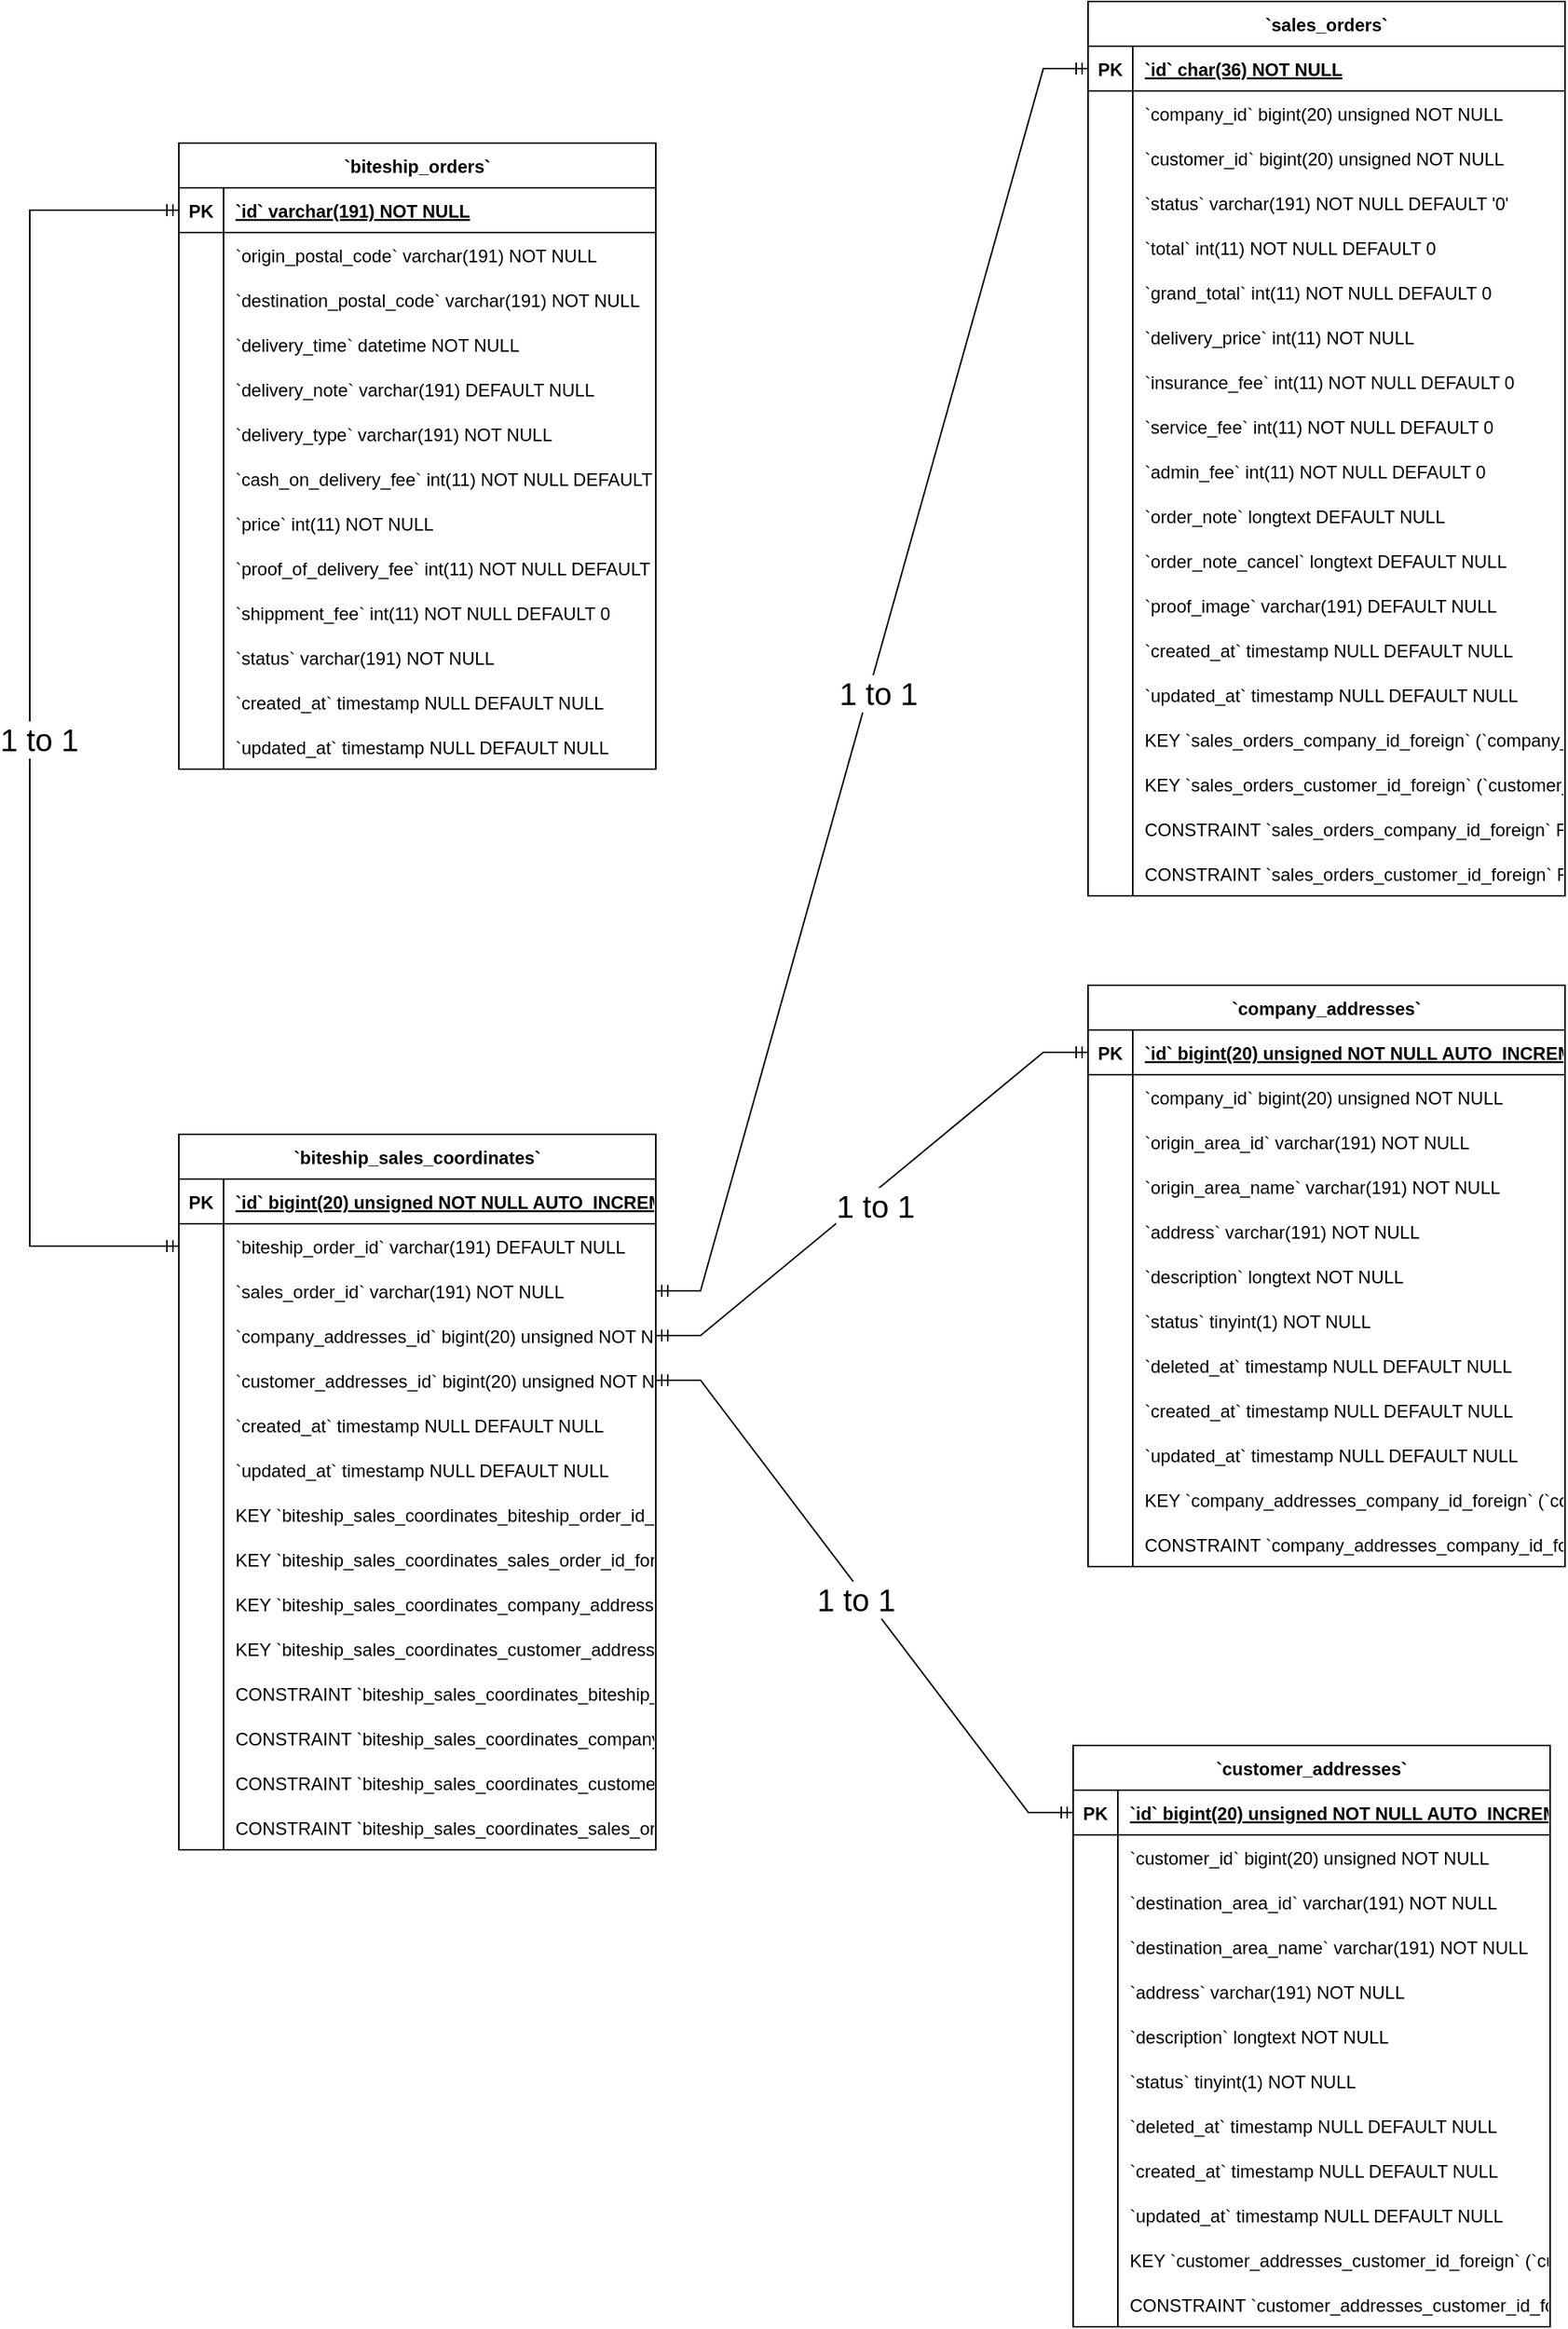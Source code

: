 <mxfile version="24.2.7" type="github">
  <diagram name="Page-1" id="8Psc0w5pOtjklEjKOJKj">
    <mxGraphModel dx="3056" dy="2288" grid="1" gridSize="10" guides="1" tooltips="1" connect="1" arrows="1" fold="1" page="1" pageScale="1" pageWidth="850" pageHeight="1100" math="0" shadow="0">
      <root>
        <mxCell id="0" />
        <mxCell id="1" parent="0" />
        <mxCell id="AU0Ztp3cQXlXm_hRGPmK-1" value="`biteship_orders`" style="shape=table;startSize=30;container=1;collapsible=1;childLayout=tableLayout;fixedRows=1;rowLines=0;fontStyle=1;align=center;resizeLast=1;" vertex="1" parent="1">
          <mxGeometry x="-360" y="85" width="320" height="420" as="geometry" />
        </mxCell>
        <mxCell id="AU0Ztp3cQXlXm_hRGPmK-2" value="" style="shape=tableRow;horizontal=0;startSize=0;swimlaneHead=0;swimlaneBody=0;fillColor=none;collapsible=0;dropTarget=0;points=[[0,0.5],[1,0.5]];portConstraint=eastwest;strokeColor=inherit;top=0;left=0;right=0;bottom=1;" vertex="1" parent="AU0Ztp3cQXlXm_hRGPmK-1">
          <mxGeometry y="30" width="320" height="30" as="geometry" />
        </mxCell>
        <mxCell id="AU0Ztp3cQXlXm_hRGPmK-3" value="PK" style="shape=partialRectangle;overflow=hidden;connectable=0;fillColor=none;strokeColor=inherit;top=0;left=0;bottom=0;right=0;fontStyle=1;" vertex="1" parent="AU0Ztp3cQXlXm_hRGPmK-2">
          <mxGeometry width="30" height="30" as="geometry">
            <mxRectangle width="30" height="30" as="alternateBounds" />
          </mxGeometry>
        </mxCell>
        <mxCell id="AU0Ztp3cQXlXm_hRGPmK-4" value="`id` varchar(191) NOT NULL" style="shape=partialRectangle;overflow=hidden;connectable=0;fillColor=none;align=left;strokeColor=inherit;top=0;left=0;bottom=0;right=0;spacingLeft=6;fontStyle=5;" vertex="1" parent="AU0Ztp3cQXlXm_hRGPmK-2">
          <mxGeometry x="30" width="290" height="30" as="geometry">
            <mxRectangle width="290" height="30" as="alternateBounds" />
          </mxGeometry>
        </mxCell>
        <mxCell id="AU0Ztp3cQXlXm_hRGPmK-5" value="" style="shape=tableRow;horizontal=0;startSize=0;swimlaneHead=0;swimlaneBody=0;fillColor=none;collapsible=0;dropTarget=0;points=[[0,0.5],[1,0.5]];portConstraint=eastwest;strokeColor=inherit;top=0;left=0;right=0;bottom=0;" vertex="1" parent="AU0Ztp3cQXlXm_hRGPmK-1">
          <mxGeometry y="60" width="320" height="30" as="geometry" />
        </mxCell>
        <mxCell id="AU0Ztp3cQXlXm_hRGPmK-6" value="" style="shape=partialRectangle;overflow=hidden;connectable=0;fillColor=none;strokeColor=inherit;top=0;left=0;bottom=0;right=0;" vertex="1" parent="AU0Ztp3cQXlXm_hRGPmK-5">
          <mxGeometry width="30" height="30" as="geometry">
            <mxRectangle width="30" height="30" as="alternateBounds" />
          </mxGeometry>
        </mxCell>
        <mxCell id="AU0Ztp3cQXlXm_hRGPmK-7" value="`origin_postal_code` varchar(191) NOT NULL" style="shape=partialRectangle;overflow=hidden;connectable=0;fillColor=none;align=left;strokeColor=inherit;top=0;left=0;bottom=0;right=0;spacingLeft=6;" vertex="1" parent="AU0Ztp3cQXlXm_hRGPmK-5">
          <mxGeometry x="30" width="290" height="30" as="geometry">
            <mxRectangle width="290" height="30" as="alternateBounds" />
          </mxGeometry>
        </mxCell>
        <mxCell id="AU0Ztp3cQXlXm_hRGPmK-8" value="" style="shape=tableRow;horizontal=0;startSize=0;swimlaneHead=0;swimlaneBody=0;fillColor=none;collapsible=0;dropTarget=0;points=[[0,0.5],[1,0.5]];portConstraint=eastwest;strokeColor=inherit;top=0;left=0;right=0;bottom=0;" vertex="1" parent="AU0Ztp3cQXlXm_hRGPmK-1">
          <mxGeometry y="90" width="320" height="30" as="geometry" />
        </mxCell>
        <mxCell id="AU0Ztp3cQXlXm_hRGPmK-9" value="" style="shape=partialRectangle;overflow=hidden;connectable=0;fillColor=none;strokeColor=inherit;top=0;left=0;bottom=0;right=0;" vertex="1" parent="AU0Ztp3cQXlXm_hRGPmK-8">
          <mxGeometry width="30" height="30" as="geometry">
            <mxRectangle width="30" height="30" as="alternateBounds" />
          </mxGeometry>
        </mxCell>
        <mxCell id="AU0Ztp3cQXlXm_hRGPmK-10" value="`destination_postal_code` varchar(191) NOT NULL" style="shape=partialRectangle;overflow=hidden;connectable=0;fillColor=none;align=left;strokeColor=inherit;top=0;left=0;bottom=0;right=0;spacingLeft=6;" vertex="1" parent="AU0Ztp3cQXlXm_hRGPmK-8">
          <mxGeometry x="30" width="290" height="30" as="geometry">
            <mxRectangle width="290" height="30" as="alternateBounds" />
          </mxGeometry>
        </mxCell>
        <mxCell id="AU0Ztp3cQXlXm_hRGPmK-11" value="" style="shape=tableRow;horizontal=0;startSize=0;swimlaneHead=0;swimlaneBody=0;fillColor=none;collapsible=0;dropTarget=0;points=[[0,0.5],[1,0.5]];portConstraint=eastwest;strokeColor=inherit;top=0;left=0;right=0;bottom=0;" vertex="1" parent="AU0Ztp3cQXlXm_hRGPmK-1">
          <mxGeometry y="120" width="320" height="30" as="geometry" />
        </mxCell>
        <mxCell id="AU0Ztp3cQXlXm_hRGPmK-12" value="" style="shape=partialRectangle;overflow=hidden;connectable=0;fillColor=none;strokeColor=inherit;top=0;left=0;bottom=0;right=0;" vertex="1" parent="AU0Ztp3cQXlXm_hRGPmK-11">
          <mxGeometry width="30" height="30" as="geometry">
            <mxRectangle width="30" height="30" as="alternateBounds" />
          </mxGeometry>
        </mxCell>
        <mxCell id="AU0Ztp3cQXlXm_hRGPmK-13" value="`delivery_time` datetime NOT NULL" style="shape=partialRectangle;overflow=hidden;connectable=0;fillColor=none;align=left;strokeColor=inherit;top=0;left=0;bottom=0;right=0;spacingLeft=6;" vertex="1" parent="AU0Ztp3cQXlXm_hRGPmK-11">
          <mxGeometry x="30" width="290" height="30" as="geometry">
            <mxRectangle width="290" height="30" as="alternateBounds" />
          </mxGeometry>
        </mxCell>
        <mxCell id="AU0Ztp3cQXlXm_hRGPmK-14" value="" style="shape=tableRow;horizontal=0;startSize=0;swimlaneHead=0;swimlaneBody=0;fillColor=none;collapsible=0;dropTarget=0;points=[[0,0.5],[1,0.5]];portConstraint=eastwest;strokeColor=inherit;top=0;left=0;right=0;bottom=0;" vertex="1" parent="AU0Ztp3cQXlXm_hRGPmK-1">
          <mxGeometry y="150" width="320" height="30" as="geometry" />
        </mxCell>
        <mxCell id="AU0Ztp3cQXlXm_hRGPmK-15" value="" style="shape=partialRectangle;overflow=hidden;connectable=0;fillColor=none;strokeColor=inherit;top=0;left=0;bottom=0;right=0;" vertex="1" parent="AU0Ztp3cQXlXm_hRGPmK-14">
          <mxGeometry width="30" height="30" as="geometry">
            <mxRectangle width="30" height="30" as="alternateBounds" />
          </mxGeometry>
        </mxCell>
        <mxCell id="AU0Ztp3cQXlXm_hRGPmK-16" value="`delivery_note` varchar(191) DEFAULT NULL" style="shape=partialRectangle;overflow=hidden;connectable=0;fillColor=none;align=left;strokeColor=inherit;top=0;left=0;bottom=0;right=0;spacingLeft=6;" vertex="1" parent="AU0Ztp3cQXlXm_hRGPmK-14">
          <mxGeometry x="30" width="290" height="30" as="geometry">
            <mxRectangle width="290" height="30" as="alternateBounds" />
          </mxGeometry>
        </mxCell>
        <mxCell id="AU0Ztp3cQXlXm_hRGPmK-17" value="" style="shape=tableRow;horizontal=0;startSize=0;swimlaneHead=0;swimlaneBody=0;fillColor=none;collapsible=0;dropTarget=0;points=[[0,0.5],[1,0.5]];portConstraint=eastwest;strokeColor=inherit;top=0;left=0;right=0;bottom=0;" vertex="1" parent="AU0Ztp3cQXlXm_hRGPmK-1">
          <mxGeometry y="180" width="320" height="30" as="geometry" />
        </mxCell>
        <mxCell id="AU0Ztp3cQXlXm_hRGPmK-18" value="" style="shape=partialRectangle;overflow=hidden;connectable=0;fillColor=none;strokeColor=inherit;top=0;left=0;bottom=0;right=0;" vertex="1" parent="AU0Ztp3cQXlXm_hRGPmK-17">
          <mxGeometry width="30" height="30" as="geometry">
            <mxRectangle width="30" height="30" as="alternateBounds" />
          </mxGeometry>
        </mxCell>
        <mxCell id="AU0Ztp3cQXlXm_hRGPmK-19" value="`delivery_type` varchar(191) NOT NULL" style="shape=partialRectangle;overflow=hidden;connectable=0;fillColor=none;align=left;strokeColor=inherit;top=0;left=0;bottom=0;right=0;spacingLeft=6;" vertex="1" parent="AU0Ztp3cQXlXm_hRGPmK-17">
          <mxGeometry x="30" width="290" height="30" as="geometry">
            <mxRectangle width="290" height="30" as="alternateBounds" />
          </mxGeometry>
        </mxCell>
        <mxCell id="AU0Ztp3cQXlXm_hRGPmK-20" value="" style="shape=tableRow;horizontal=0;startSize=0;swimlaneHead=0;swimlaneBody=0;fillColor=none;collapsible=0;dropTarget=0;points=[[0,0.5],[1,0.5]];portConstraint=eastwest;strokeColor=inherit;top=0;left=0;right=0;bottom=0;" vertex="1" parent="AU0Ztp3cQXlXm_hRGPmK-1">
          <mxGeometry y="210" width="320" height="30" as="geometry" />
        </mxCell>
        <mxCell id="AU0Ztp3cQXlXm_hRGPmK-21" value="" style="shape=partialRectangle;overflow=hidden;connectable=0;fillColor=none;strokeColor=inherit;top=0;left=0;bottom=0;right=0;" vertex="1" parent="AU0Ztp3cQXlXm_hRGPmK-20">
          <mxGeometry width="30" height="30" as="geometry">
            <mxRectangle width="30" height="30" as="alternateBounds" />
          </mxGeometry>
        </mxCell>
        <mxCell id="AU0Ztp3cQXlXm_hRGPmK-22" value="`cash_on_delivery_fee` int(11) NOT NULL DEFAULT 0" style="shape=partialRectangle;overflow=hidden;connectable=0;fillColor=none;align=left;strokeColor=inherit;top=0;left=0;bottom=0;right=0;spacingLeft=6;" vertex="1" parent="AU0Ztp3cQXlXm_hRGPmK-20">
          <mxGeometry x="30" width="290" height="30" as="geometry">
            <mxRectangle width="290" height="30" as="alternateBounds" />
          </mxGeometry>
        </mxCell>
        <mxCell id="AU0Ztp3cQXlXm_hRGPmK-23" value="" style="shape=tableRow;horizontal=0;startSize=0;swimlaneHead=0;swimlaneBody=0;fillColor=none;collapsible=0;dropTarget=0;points=[[0,0.5],[1,0.5]];portConstraint=eastwest;strokeColor=inherit;top=0;left=0;right=0;bottom=0;" vertex="1" parent="AU0Ztp3cQXlXm_hRGPmK-1">
          <mxGeometry y="240" width="320" height="30" as="geometry" />
        </mxCell>
        <mxCell id="AU0Ztp3cQXlXm_hRGPmK-24" value="" style="shape=partialRectangle;overflow=hidden;connectable=0;fillColor=none;strokeColor=inherit;top=0;left=0;bottom=0;right=0;" vertex="1" parent="AU0Ztp3cQXlXm_hRGPmK-23">
          <mxGeometry width="30" height="30" as="geometry">
            <mxRectangle width="30" height="30" as="alternateBounds" />
          </mxGeometry>
        </mxCell>
        <mxCell id="AU0Ztp3cQXlXm_hRGPmK-25" value="`price` int(11) NOT NULL" style="shape=partialRectangle;overflow=hidden;connectable=0;fillColor=none;align=left;strokeColor=inherit;top=0;left=0;bottom=0;right=0;spacingLeft=6;" vertex="1" parent="AU0Ztp3cQXlXm_hRGPmK-23">
          <mxGeometry x="30" width="290" height="30" as="geometry">
            <mxRectangle width="290" height="30" as="alternateBounds" />
          </mxGeometry>
        </mxCell>
        <mxCell id="AU0Ztp3cQXlXm_hRGPmK-26" value="" style="shape=tableRow;horizontal=0;startSize=0;swimlaneHead=0;swimlaneBody=0;fillColor=none;collapsible=0;dropTarget=0;points=[[0,0.5],[1,0.5]];portConstraint=eastwest;strokeColor=inherit;top=0;left=0;right=0;bottom=0;" vertex="1" parent="AU0Ztp3cQXlXm_hRGPmK-1">
          <mxGeometry y="270" width="320" height="30" as="geometry" />
        </mxCell>
        <mxCell id="AU0Ztp3cQXlXm_hRGPmK-27" value="" style="shape=partialRectangle;overflow=hidden;connectable=0;fillColor=none;strokeColor=inherit;top=0;left=0;bottom=0;right=0;" vertex="1" parent="AU0Ztp3cQXlXm_hRGPmK-26">
          <mxGeometry width="30" height="30" as="geometry">
            <mxRectangle width="30" height="30" as="alternateBounds" />
          </mxGeometry>
        </mxCell>
        <mxCell id="AU0Ztp3cQXlXm_hRGPmK-28" value="`proof_of_delivery_fee` int(11) NOT NULL DEFAULT 0" style="shape=partialRectangle;overflow=hidden;connectable=0;fillColor=none;align=left;strokeColor=inherit;top=0;left=0;bottom=0;right=0;spacingLeft=6;" vertex="1" parent="AU0Ztp3cQXlXm_hRGPmK-26">
          <mxGeometry x="30" width="290" height="30" as="geometry">
            <mxRectangle width="290" height="30" as="alternateBounds" />
          </mxGeometry>
        </mxCell>
        <mxCell id="AU0Ztp3cQXlXm_hRGPmK-29" value="" style="shape=tableRow;horizontal=0;startSize=0;swimlaneHead=0;swimlaneBody=0;fillColor=none;collapsible=0;dropTarget=0;points=[[0,0.5],[1,0.5]];portConstraint=eastwest;strokeColor=inherit;top=0;left=0;right=0;bottom=0;" vertex="1" parent="AU0Ztp3cQXlXm_hRGPmK-1">
          <mxGeometry y="300" width="320" height="30" as="geometry" />
        </mxCell>
        <mxCell id="AU0Ztp3cQXlXm_hRGPmK-30" value="" style="shape=partialRectangle;overflow=hidden;connectable=0;fillColor=none;strokeColor=inherit;top=0;left=0;bottom=0;right=0;" vertex="1" parent="AU0Ztp3cQXlXm_hRGPmK-29">
          <mxGeometry width="30" height="30" as="geometry">
            <mxRectangle width="30" height="30" as="alternateBounds" />
          </mxGeometry>
        </mxCell>
        <mxCell id="AU0Ztp3cQXlXm_hRGPmK-31" value="`shippment_fee` int(11) NOT NULL DEFAULT 0" style="shape=partialRectangle;overflow=hidden;connectable=0;fillColor=none;align=left;strokeColor=inherit;top=0;left=0;bottom=0;right=0;spacingLeft=6;" vertex="1" parent="AU0Ztp3cQXlXm_hRGPmK-29">
          <mxGeometry x="30" width="290" height="30" as="geometry">
            <mxRectangle width="290" height="30" as="alternateBounds" />
          </mxGeometry>
        </mxCell>
        <mxCell id="AU0Ztp3cQXlXm_hRGPmK-32" value="" style="shape=tableRow;horizontal=0;startSize=0;swimlaneHead=0;swimlaneBody=0;fillColor=none;collapsible=0;dropTarget=0;points=[[0,0.5],[1,0.5]];portConstraint=eastwest;strokeColor=inherit;top=0;left=0;right=0;bottom=0;" vertex="1" parent="AU0Ztp3cQXlXm_hRGPmK-1">
          <mxGeometry y="330" width="320" height="30" as="geometry" />
        </mxCell>
        <mxCell id="AU0Ztp3cQXlXm_hRGPmK-33" value="" style="shape=partialRectangle;overflow=hidden;connectable=0;fillColor=none;strokeColor=inherit;top=0;left=0;bottom=0;right=0;" vertex="1" parent="AU0Ztp3cQXlXm_hRGPmK-32">
          <mxGeometry width="30" height="30" as="geometry">
            <mxRectangle width="30" height="30" as="alternateBounds" />
          </mxGeometry>
        </mxCell>
        <mxCell id="AU0Ztp3cQXlXm_hRGPmK-34" value="`status` varchar(191) NOT NULL" style="shape=partialRectangle;overflow=hidden;connectable=0;fillColor=none;align=left;strokeColor=inherit;top=0;left=0;bottom=0;right=0;spacingLeft=6;" vertex="1" parent="AU0Ztp3cQXlXm_hRGPmK-32">
          <mxGeometry x="30" width="290" height="30" as="geometry">
            <mxRectangle width="290" height="30" as="alternateBounds" />
          </mxGeometry>
        </mxCell>
        <mxCell id="AU0Ztp3cQXlXm_hRGPmK-35" value="" style="shape=tableRow;horizontal=0;startSize=0;swimlaneHead=0;swimlaneBody=0;fillColor=none;collapsible=0;dropTarget=0;points=[[0,0.5],[1,0.5]];portConstraint=eastwest;strokeColor=inherit;top=0;left=0;right=0;bottom=0;" vertex="1" parent="AU0Ztp3cQXlXm_hRGPmK-1">
          <mxGeometry y="360" width="320" height="30" as="geometry" />
        </mxCell>
        <mxCell id="AU0Ztp3cQXlXm_hRGPmK-36" value="" style="shape=partialRectangle;overflow=hidden;connectable=0;fillColor=none;strokeColor=inherit;top=0;left=0;bottom=0;right=0;" vertex="1" parent="AU0Ztp3cQXlXm_hRGPmK-35">
          <mxGeometry width="30" height="30" as="geometry">
            <mxRectangle width="30" height="30" as="alternateBounds" />
          </mxGeometry>
        </mxCell>
        <mxCell id="AU0Ztp3cQXlXm_hRGPmK-37" value="`created_at` timestamp NULL DEFAULT NULL" style="shape=partialRectangle;overflow=hidden;connectable=0;fillColor=none;align=left;strokeColor=inherit;top=0;left=0;bottom=0;right=0;spacingLeft=6;" vertex="1" parent="AU0Ztp3cQXlXm_hRGPmK-35">
          <mxGeometry x="30" width="290" height="30" as="geometry">
            <mxRectangle width="290" height="30" as="alternateBounds" />
          </mxGeometry>
        </mxCell>
        <mxCell id="AU0Ztp3cQXlXm_hRGPmK-38" value="" style="shape=tableRow;horizontal=0;startSize=0;swimlaneHead=0;swimlaneBody=0;fillColor=none;collapsible=0;dropTarget=0;points=[[0,0.5],[1,0.5]];portConstraint=eastwest;strokeColor=inherit;top=0;left=0;right=0;bottom=0;" vertex="1" parent="AU0Ztp3cQXlXm_hRGPmK-1">
          <mxGeometry y="390" width="320" height="30" as="geometry" />
        </mxCell>
        <mxCell id="AU0Ztp3cQXlXm_hRGPmK-39" value="" style="shape=partialRectangle;overflow=hidden;connectable=0;fillColor=none;strokeColor=inherit;top=0;left=0;bottom=0;right=0;" vertex="1" parent="AU0Ztp3cQXlXm_hRGPmK-38">
          <mxGeometry width="30" height="30" as="geometry">
            <mxRectangle width="30" height="30" as="alternateBounds" />
          </mxGeometry>
        </mxCell>
        <mxCell id="AU0Ztp3cQXlXm_hRGPmK-40" value="`updated_at` timestamp NULL DEFAULT NULL" style="shape=partialRectangle;overflow=hidden;connectable=0;fillColor=none;align=left;strokeColor=inherit;top=0;left=0;bottom=0;right=0;spacingLeft=6;" vertex="1" parent="AU0Ztp3cQXlXm_hRGPmK-38">
          <mxGeometry x="30" width="290" height="30" as="geometry">
            <mxRectangle width="290" height="30" as="alternateBounds" />
          </mxGeometry>
        </mxCell>
        <mxCell id="AU0Ztp3cQXlXm_hRGPmK-41" value="`biteship_sales_coordinates`" style="shape=table;startSize=30;container=1;collapsible=1;childLayout=tableLayout;fixedRows=1;rowLines=0;fontStyle=1;align=center;resizeLast=1;" vertex="1" parent="1">
          <mxGeometry x="-360" y="750" width="320" height="480" as="geometry" />
        </mxCell>
        <mxCell id="AU0Ztp3cQXlXm_hRGPmK-42" value="" style="shape=tableRow;horizontal=0;startSize=0;swimlaneHead=0;swimlaneBody=0;fillColor=none;collapsible=0;dropTarget=0;points=[[0,0.5],[1,0.5]];portConstraint=eastwest;strokeColor=inherit;top=0;left=0;right=0;bottom=1;" vertex="1" parent="AU0Ztp3cQXlXm_hRGPmK-41">
          <mxGeometry y="30" width="320" height="30" as="geometry" />
        </mxCell>
        <mxCell id="AU0Ztp3cQXlXm_hRGPmK-43" value="PK" style="shape=partialRectangle;overflow=hidden;connectable=0;fillColor=none;strokeColor=inherit;top=0;left=0;bottom=0;right=0;fontStyle=1;" vertex="1" parent="AU0Ztp3cQXlXm_hRGPmK-42">
          <mxGeometry width="30" height="30" as="geometry">
            <mxRectangle width="30" height="30" as="alternateBounds" />
          </mxGeometry>
        </mxCell>
        <mxCell id="AU0Ztp3cQXlXm_hRGPmK-44" value="`id` bigint(20) unsigned NOT NULL AUTO_INCREMENT" style="shape=partialRectangle;overflow=hidden;connectable=0;fillColor=none;align=left;strokeColor=inherit;top=0;left=0;bottom=0;right=0;spacingLeft=6;fontStyle=5;" vertex="1" parent="AU0Ztp3cQXlXm_hRGPmK-42">
          <mxGeometry x="30" width="290" height="30" as="geometry">
            <mxRectangle width="290" height="30" as="alternateBounds" />
          </mxGeometry>
        </mxCell>
        <mxCell id="AU0Ztp3cQXlXm_hRGPmK-45" value="" style="shape=tableRow;horizontal=0;startSize=0;swimlaneHead=0;swimlaneBody=0;fillColor=none;collapsible=0;dropTarget=0;points=[[0,0.5],[1,0.5]];portConstraint=eastwest;strokeColor=inherit;top=0;left=0;right=0;bottom=0;" vertex="1" parent="AU0Ztp3cQXlXm_hRGPmK-41">
          <mxGeometry y="60" width="320" height="30" as="geometry" />
        </mxCell>
        <mxCell id="AU0Ztp3cQXlXm_hRGPmK-46" value="" style="shape=partialRectangle;overflow=hidden;connectable=0;fillColor=none;strokeColor=inherit;top=0;left=0;bottom=0;right=0;" vertex="1" parent="AU0Ztp3cQXlXm_hRGPmK-45">
          <mxGeometry width="30" height="30" as="geometry">
            <mxRectangle width="30" height="30" as="alternateBounds" />
          </mxGeometry>
        </mxCell>
        <mxCell id="AU0Ztp3cQXlXm_hRGPmK-47" value="`biteship_order_id` varchar(191) DEFAULT NULL" style="shape=partialRectangle;overflow=hidden;connectable=0;fillColor=none;align=left;strokeColor=inherit;top=0;left=0;bottom=0;right=0;spacingLeft=6;" vertex="1" parent="AU0Ztp3cQXlXm_hRGPmK-45">
          <mxGeometry x="30" width="290" height="30" as="geometry">
            <mxRectangle width="290" height="30" as="alternateBounds" />
          </mxGeometry>
        </mxCell>
        <mxCell id="AU0Ztp3cQXlXm_hRGPmK-48" value="" style="shape=tableRow;horizontal=0;startSize=0;swimlaneHead=0;swimlaneBody=0;fillColor=none;collapsible=0;dropTarget=0;points=[[0,0.5],[1,0.5]];portConstraint=eastwest;strokeColor=inherit;top=0;left=0;right=0;bottom=0;" vertex="1" parent="AU0Ztp3cQXlXm_hRGPmK-41">
          <mxGeometry y="90" width="320" height="30" as="geometry" />
        </mxCell>
        <mxCell id="AU0Ztp3cQXlXm_hRGPmK-49" value="" style="shape=partialRectangle;overflow=hidden;connectable=0;fillColor=none;strokeColor=inherit;top=0;left=0;bottom=0;right=0;" vertex="1" parent="AU0Ztp3cQXlXm_hRGPmK-48">
          <mxGeometry width="30" height="30" as="geometry">
            <mxRectangle width="30" height="30" as="alternateBounds" />
          </mxGeometry>
        </mxCell>
        <mxCell id="AU0Ztp3cQXlXm_hRGPmK-50" value="`sales_order_id` varchar(191) NOT NULL" style="shape=partialRectangle;overflow=hidden;connectable=0;fillColor=none;align=left;strokeColor=inherit;top=0;left=0;bottom=0;right=0;spacingLeft=6;" vertex="1" parent="AU0Ztp3cQXlXm_hRGPmK-48">
          <mxGeometry x="30" width="290" height="30" as="geometry">
            <mxRectangle width="290" height="30" as="alternateBounds" />
          </mxGeometry>
        </mxCell>
        <mxCell id="AU0Ztp3cQXlXm_hRGPmK-51" value="" style="shape=tableRow;horizontal=0;startSize=0;swimlaneHead=0;swimlaneBody=0;fillColor=none;collapsible=0;dropTarget=0;points=[[0,0.5],[1,0.5]];portConstraint=eastwest;strokeColor=inherit;top=0;left=0;right=0;bottom=0;" vertex="1" parent="AU0Ztp3cQXlXm_hRGPmK-41">
          <mxGeometry y="120" width="320" height="30" as="geometry" />
        </mxCell>
        <mxCell id="AU0Ztp3cQXlXm_hRGPmK-52" value="" style="shape=partialRectangle;overflow=hidden;connectable=0;fillColor=none;strokeColor=inherit;top=0;left=0;bottom=0;right=0;" vertex="1" parent="AU0Ztp3cQXlXm_hRGPmK-51">
          <mxGeometry width="30" height="30" as="geometry">
            <mxRectangle width="30" height="30" as="alternateBounds" />
          </mxGeometry>
        </mxCell>
        <mxCell id="AU0Ztp3cQXlXm_hRGPmK-53" value="`company_addresses_id` bigint(20) unsigned NOT NULL" style="shape=partialRectangle;overflow=hidden;connectable=0;fillColor=none;align=left;strokeColor=inherit;top=0;left=0;bottom=0;right=0;spacingLeft=6;" vertex="1" parent="AU0Ztp3cQXlXm_hRGPmK-51">
          <mxGeometry x="30" width="290" height="30" as="geometry">
            <mxRectangle width="290" height="30" as="alternateBounds" />
          </mxGeometry>
        </mxCell>
        <mxCell id="AU0Ztp3cQXlXm_hRGPmK-54" value="" style="shape=tableRow;horizontal=0;startSize=0;swimlaneHead=0;swimlaneBody=0;fillColor=none;collapsible=0;dropTarget=0;points=[[0,0.5],[1,0.5]];portConstraint=eastwest;strokeColor=inherit;top=0;left=0;right=0;bottom=0;" vertex="1" parent="AU0Ztp3cQXlXm_hRGPmK-41">
          <mxGeometry y="150" width="320" height="30" as="geometry" />
        </mxCell>
        <mxCell id="AU0Ztp3cQXlXm_hRGPmK-55" value="" style="shape=partialRectangle;overflow=hidden;connectable=0;fillColor=none;strokeColor=inherit;top=0;left=0;bottom=0;right=0;" vertex="1" parent="AU0Ztp3cQXlXm_hRGPmK-54">
          <mxGeometry width="30" height="30" as="geometry">
            <mxRectangle width="30" height="30" as="alternateBounds" />
          </mxGeometry>
        </mxCell>
        <mxCell id="AU0Ztp3cQXlXm_hRGPmK-56" value="`customer_addresses_id` bigint(20) unsigned NOT NULL" style="shape=partialRectangle;overflow=hidden;connectable=0;fillColor=none;align=left;strokeColor=inherit;top=0;left=0;bottom=0;right=0;spacingLeft=6;" vertex="1" parent="AU0Ztp3cQXlXm_hRGPmK-54">
          <mxGeometry x="30" width="290" height="30" as="geometry">
            <mxRectangle width="290" height="30" as="alternateBounds" />
          </mxGeometry>
        </mxCell>
        <mxCell id="AU0Ztp3cQXlXm_hRGPmK-57" value="" style="shape=tableRow;horizontal=0;startSize=0;swimlaneHead=0;swimlaneBody=0;fillColor=none;collapsible=0;dropTarget=0;points=[[0,0.5],[1,0.5]];portConstraint=eastwest;strokeColor=inherit;top=0;left=0;right=0;bottom=0;" vertex="1" parent="AU0Ztp3cQXlXm_hRGPmK-41">
          <mxGeometry y="180" width="320" height="30" as="geometry" />
        </mxCell>
        <mxCell id="AU0Ztp3cQXlXm_hRGPmK-58" value="" style="shape=partialRectangle;overflow=hidden;connectable=0;fillColor=none;strokeColor=inherit;top=0;left=0;bottom=0;right=0;" vertex="1" parent="AU0Ztp3cQXlXm_hRGPmK-57">
          <mxGeometry width="30" height="30" as="geometry">
            <mxRectangle width="30" height="30" as="alternateBounds" />
          </mxGeometry>
        </mxCell>
        <mxCell id="AU0Ztp3cQXlXm_hRGPmK-59" value="`created_at` timestamp NULL DEFAULT NULL" style="shape=partialRectangle;overflow=hidden;connectable=0;fillColor=none;align=left;strokeColor=inherit;top=0;left=0;bottom=0;right=0;spacingLeft=6;" vertex="1" parent="AU0Ztp3cQXlXm_hRGPmK-57">
          <mxGeometry x="30" width="290" height="30" as="geometry">
            <mxRectangle width="290" height="30" as="alternateBounds" />
          </mxGeometry>
        </mxCell>
        <mxCell id="AU0Ztp3cQXlXm_hRGPmK-60" value="" style="shape=tableRow;horizontal=0;startSize=0;swimlaneHead=0;swimlaneBody=0;fillColor=none;collapsible=0;dropTarget=0;points=[[0,0.5],[1,0.5]];portConstraint=eastwest;strokeColor=inherit;top=0;left=0;right=0;bottom=0;" vertex="1" parent="AU0Ztp3cQXlXm_hRGPmK-41">
          <mxGeometry y="210" width="320" height="30" as="geometry" />
        </mxCell>
        <mxCell id="AU0Ztp3cQXlXm_hRGPmK-61" value="" style="shape=partialRectangle;overflow=hidden;connectable=0;fillColor=none;strokeColor=inherit;top=0;left=0;bottom=0;right=0;" vertex="1" parent="AU0Ztp3cQXlXm_hRGPmK-60">
          <mxGeometry width="30" height="30" as="geometry">
            <mxRectangle width="30" height="30" as="alternateBounds" />
          </mxGeometry>
        </mxCell>
        <mxCell id="AU0Ztp3cQXlXm_hRGPmK-62" value="`updated_at` timestamp NULL DEFAULT NULL" style="shape=partialRectangle;overflow=hidden;connectable=0;fillColor=none;align=left;strokeColor=inherit;top=0;left=0;bottom=0;right=0;spacingLeft=6;" vertex="1" parent="AU0Ztp3cQXlXm_hRGPmK-60">
          <mxGeometry x="30" width="290" height="30" as="geometry">
            <mxRectangle width="290" height="30" as="alternateBounds" />
          </mxGeometry>
        </mxCell>
        <mxCell id="AU0Ztp3cQXlXm_hRGPmK-63" value="" style="shape=tableRow;horizontal=0;startSize=0;swimlaneHead=0;swimlaneBody=0;fillColor=none;collapsible=0;dropTarget=0;points=[[0,0.5],[1,0.5]];portConstraint=eastwest;strokeColor=inherit;top=0;left=0;right=0;bottom=0;" vertex="1" parent="AU0Ztp3cQXlXm_hRGPmK-41">
          <mxGeometry y="240" width="320" height="30" as="geometry" />
        </mxCell>
        <mxCell id="AU0Ztp3cQXlXm_hRGPmK-64" value="" style="shape=partialRectangle;overflow=hidden;connectable=0;fillColor=none;strokeColor=inherit;top=0;left=0;bottom=0;right=0;" vertex="1" parent="AU0Ztp3cQXlXm_hRGPmK-63">
          <mxGeometry width="30" height="30" as="geometry">
            <mxRectangle width="30" height="30" as="alternateBounds" />
          </mxGeometry>
        </mxCell>
        <mxCell id="AU0Ztp3cQXlXm_hRGPmK-65" value="KEY `biteship_sales_coordinates_biteship_order_id_foreign` (`biteship_order_id`)" style="shape=partialRectangle;overflow=hidden;connectable=0;fillColor=none;align=left;strokeColor=inherit;top=0;left=0;bottom=0;right=0;spacingLeft=6;" vertex="1" parent="AU0Ztp3cQXlXm_hRGPmK-63">
          <mxGeometry x="30" width="290" height="30" as="geometry">
            <mxRectangle width="290" height="30" as="alternateBounds" />
          </mxGeometry>
        </mxCell>
        <mxCell id="AU0Ztp3cQXlXm_hRGPmK-66" value="" style="shape=tableRow;horizontal=0;startSize=0;swimlaneHead=0;swimlaneBody=0;fillColor=none;collapsible=0;dropTarget=0;points=[[0,0.5],[1,0.5]];portConstraint=eastwest;strokeColor=inherit;top=0;left=0;right=0;bottom=0;" vertex="1" parent="AU0Ztp3cQXlXm_hRGPmK-41">
          <mxGeometry y="270" width="320" height="30" as="geometry" />
        </mxCell>
        <mxCell id="AU0Ztp3cQXlXm_hRGPmK-67" value="" style="shape=partialRectangle;overflow=hidden;connectable=0;fillColor=none;strokeColor=inherit;top=0;left=0;bottom=0;right=0;" vertex="1" parent="AU0Ztp3cQXlXm_hRGPmK-66">
          <mxGeometry width="30" height="30" as="geometry">
            <mxRectangle width="30" height="30" as="alternateBounds" />
          </mxGeometry>
        </mxCell>
        <mxCell id="AU0Ztp3cQXlXm_hRGPmK-68" value="KEY `biteship_sales_coordinates_sales_order_id_foreign` (`sales_order_id`)" style="shape=partialRectangle;overflow=hidden;connectable=0;fillColor=none;align=left;strokeColor=inherit;top=0;left=0;bottom=0;right=0;spacingLeft=6;" vertex="1" parent="AU0Ztp3cQXlXm_hRGPmK-66">
          <mxGeometry x="30" width="290" height="30" as="geometry">
            <mxRectangle width="290" height="30" as="alternateBounds" />
          </mxGeometry>
        </mxCell>
        <mxCell id="AU0Ztp3cQXlXm_hRGPmK-69" value="" style="shape=tableRow;horizontal=0;startSize=0;swimlaneHead=0;swimlaneBody=0;fillColor=none;collapsible=0;dropTarget=0;points=[[0,0.5],[1,0.5]];portConstraint=eastwest;strokeColor=inherit;top=0;left=0;right=0;bottom=0;" vertex="1" parent="AU0Ztp3cQXlXm_hRGPmK-41">
          <mxGeometry y="300" width="320" height="30" as="geometry" />
        </mxCell>
        <mxCell id="AU0Ztp3cQXlXm_hRGPmK-70" value="" style="shape=partialRectangle;overflow=hidden;connectable=0;fillColor=none;strokeColor=inherit;top=0;left=0;bottom=0;right=0;" vertex="1" parent="AU0Ztp3cQXlXm_hRGPmK-69">
          <mxGeometry width="30" height="30" as="geometry">
            <mxRectangle width="30" height="30" as="alternateBounds" />
          </mxGeometry>
        </mxCell>
        <mxCell id="AU0Ztp3cQXlXm_hRGPmK-71" value="KEY `biteship_sales_coordinates_company_addresses_id_foreign` (`company_addresses_id`)" style="shape=partialRectangle;overflow=hidden;connectable=0;fillColor=none;align=left;strokeColor=inherit;top=0;left=0;bottom=0;right=0;spacingLeft=6;" vertex="1" parent="AU0Ztp3cQXlXm_hRGPmK-69">
          <mxGeometry x="30" width="290" height="30" as="geometry">
            <mxRectangle width="290" height="30" as="alternateBounds" />
          </mxGeometry>
        </mxCell>
        <mxCell id="AU0Ztp3cQXlXm_hRGPmK-72" value="" style="shape=tableRow;horizontal=0;startSize=0;swimlaneHead=0;swimlaneBody=0;fillColor=none;collapsible=0;dropTarget=0;points=[[0,0.5],[1,0.5]];portConstraint=eastwest;strokeColor=inherit;top=0;left=0;right=0;bottom=0;" vertex="1" parent="AU0Ztp3cQXlXm_hRGPmK-41">
          <mxGeometry y="330" width="320" height="30" as="geometry" />
        </mxCell>
        <mxCell id="AU0Ztp3cQXlXm_hRGPmK-73" value="" style="shape=partialRectangle;overflow=hidden;connectable=0;fillColor=none;strokeColor=inherit;top=0;left=0;bottom=0;right=0;" vertex="1" parent="AU0Ztp3cQXlXm_hRGPmK-72">
          <mxGeometry width="30" height="30" as="geometry">
            <mxRectangle width="30" height="30" as="alternateBounds" />
          </mxGeometry>
        </mxCell>
        <mxCell id="AU0Ztp3cQXlXm_hRGPmK-74" value="KEY `biteship_sales_coordinates_customer_addresses_id_foreign` (`customer_addresses_id`)" style="shape=partialRectangle;overflow=hidden;connectable=0;fillColor=none;align=left;strokeColor=inherit;top=0;left=0;bottom=0;right=0;spacingLeft=6;" vertex="1" parent="AU0Ztp3cQXlXm_hRGPmK-72">
          <mxGeometry x="30" width="290" height="30" as="geometry">
            <mxRectangle width="290" height="30" as="alternateBounds" />
          </mxGeometry>
        </mxCell>
        <mxCell id="AU0Ztp3cQXlXm_hRGPmK-75" value="" style="shape=tableRow;horizontal=0;startSize=0;swimlaneHead=0;swimlaneBody=0;fillColor=none;collapsible=0;dropTarget=0;points=[[0,0.5],[1,0.5]];portConstraint=eastwest;strokeColor=inherit;top=0;left=0;right=0;bottom=0;" vertex="1" parent="AU0Ztp3cQXlXm_hRGPmK-41">
          <mxGeometry y="360" width="320" height="30" as="geometry" />
        </mxCell>
        <mxCell id="AU0Ztp3cQXlXm_hRGPmK-76" value="" style="shape=partialRectangle;overflow=hidden;connectable=0;fillColor=none;strokeColor=inherit;top=0;left=0;bottom=0;right=0;" vertex="1" parent="AU0Ztp3cQXlXm_hRGPmK-75">
          <mxGeometry width="30" height="30" as="geometry">
            <mxRectangle width="30" height="30" as="alternateBounds" />
          </mxGeometry>
        </mxCell>
        <mxCell id="AU0Ztp3cQXlXm_hRGPmK-77" value="CONSTRAINT `biteship_sales_coordinates_biteship_order_id_foreign` FOREIGN KEY (`biteship_order_id`) REFERENCES `biteship_orders` (`id`)" style="shape=partialRectangle;overflow=hidden;connectable=0;fillColor=none;align=left;strokeColor=inherit;top=0;left=0;bottom=0;right=0;spacingLeft=6;" vertex="1" parent="AU0Ztp3cQXlXm_hRGPmK-75">
          <mxGeometry x="30" width="290" height="30" as="geometry">
            <mxRectangle width="290" height="30" as="alternateBounds" />
          </mxGeometry>
        </mxCell>
        <mxCell id="AU0Ztp3cQXlXm_hRGPmK-78" value="" style="shape=tableRow;horizontal=0;startSize=0;swimlaneHead=0;swimlaneBody=0;fillColor=none;collapsible=0;dropTarget=0;points=[[0,0.5],[1,0.5]];portConstraint=eastwest;strokeColor=inherit;top=0;left=0;right=0;bottom=0;" vertex="1" parent="AU0Ztp3cQXlXm_hRGPmK-41">
          <mxGeometry y="390" width="320" height="30" as="geometry" />
        </mxCell>
        <mxCell id="AU0Ztp3cQXlXm_hRGPmK-79" value="" style="shape=partialRectangle;overflow=hidden;connectable=0;fillColor=none;strokeColor=inherit;top=0;left=0;bottom=0;right=0;" vertex="1" parent="AU0Ztp3cQXlXm_hRGPmK-78">
          <mxGeometry width="30" height="30" as="geometry">
            <mxRectangle width="30" height="30" as="alternateBounds" />
          </mxGeometry>
        </mxCell>
        <mxCell id="AU0Ztp3cQXlXm_hRGPmK-80" value="CONSTRAINT `biteship_sales_coordinates_company_addresses_id_foreign` FOREIGN KEY (`company_addresses_id`) REFERENCES `company_addresses` (`id`)" style="shape=partialRectangle;overflow=hidden;connectable=0;fillColor=none;align=left;strokeColor=inherit;top=0;left=0;bottom=0;right=0;spacingLeft=6;" vertex="1" parent="AU0Ztp3cQXlXm_hRGPmK-78">
          <mxGeometry x="30" width="290" height="30" as="geometry">
            <mxRectangle width="290" height="30" as="alternateBounds" />
          </mxGeometry>
        </mxCell>
        <mxCell id="AU0Ztp3cQXlXm_hRGPmK-81" value="" style="shape=tableRow;horizontal=0;startSize=0;swimlaneHead=0;swimlaneBody=0;fillColor=none;collapsible=0;dropTarget=0;points=[[0,0.5],[1,0.5]];portConstraint=eastwest;strokeColor=inherit;top=0;left=0;right=0;bottom=0;" vertex="1" parent="AU0Ztp3cQXlXm_hRGPmK-41">
          <mxGeometry y="420" width="320" height="30" as="geometry" />
        </mxCell>
        <mxCell id="AU0Ztp3cQXlXm_hRGPmK-82" value="" style="shape=partialRectangle;overflow=hidden;connectable=0;fillColor=none;strokeColor=inherit;top=0;left=0;bottom=0;right=0;" vertex="1" parent="AU0Ztp3cQXlXm_hRGPmK-81">
          <mxGeometry width="30" height="30" as="geometry">
            <mxRectangle width="30" height="30" as="alternateBounds" />
          </mxGeometry>
        </mxCell>
        <mxCell id="AU0Ztp3cQXlXm_hRGPmK-83" value="CONSTRAINT `biteship_sales_coordinates_customer_addresses_id_foreign` FOREIGN KEY (`customer_addresses_id`) REFERENCES `customer_addresses` (`id`)" style="shape=partialRectangle;overflow=hidden;connectable=0;fillColor=none;align=left;strokeColor=inherit;top=0;left=0;bottom=0;right=0;spacingLeft=6;" vertex="1" parent="AU0Ztp3cQXlXm_hRGPmK-81">
          <mxGeometry x="30" width="290" height="30" as="geometry">
            <mxRectangle width="290" height="30" as="alternateBounds" />
          </mxGeometry>
        </mxCell>
        <mxCell id="AU0Ztp3cQXlXm_hRGPmK-84" value="" style="shape=tableRow;horizontal=0;startSize=0;swimlaneHead=0;swimlaneBody=0;fillColor=none;collapsible=0;dropTarget=0;points=[[0,0.5],[1,0.5]];portConstraint=eastwest;strokeColor=inherit;top=0;left=0;right=0;bottom=0;" vertex="1" parent="AU0Ztp3cQXlXm_hRGPmK-41">
          <mxGeometry y="450" width="320" height="30" as="geometry" />
        </mxCell>
        <mxCell id="AU0Ztp3cQXlXm_hRGPmK-85" value="" style="shape=partialRectangle;overflow=hidden;connectable=0;fillColor=none;strokeColor=inherit;top=0;left=0;bottom=0;right=0;" vertex="1" parent="AU0Ztp3cQXlXm_hRGPmK-84">
          <mxGeometry width="30" height="30" as="geometry">
            <mxRectangle width="30" height="30" as="alternateBounds" />
          </mxGeometry>
        </mxCell>
        <mxCell id="AU0Ztp3cQXlXm_hRGPmK-86" value="CONSTRAINT `biteship_sales_coordinates_sales_order_id_foreign` FOREIGN KEY (`sales_order_id`) REFERENCES `sales_orders` (`id`) ON DELETE CASCADE ON UPDATE CASCADE" style="shape=partialRectangle;overflow=hidden;connectable=0;fillColor=none;align=left;strokeColor=inherit;top=0;left=0;bottom=0;right=0;spacingLeft=6;" vertex="1" parent="AU0Ztp3cQXlXm_hRGPmK-84">
          <mxGeometry x="30" width="290" height="30" as="geometry">
            <mxRectangle width="290" height="30" as="alternateBounds" />
          </mxGeometry>
        </mxCell>
        <mxCell id="AU0Ztp3cQXlXm_hRGPmK-87" value="`company_addresses`" style="shape=table;startSize=30;container=1;collapsible=1;childLayout=tableLayout;fixedRows=1;rowLines=0;fontStyle=1;align=center;resizeLast=1;" vertex="1" parent="1">
          <mxGeometry x="250" y="650" width="320" height="390" as="geometry" />
        </mxCell>
        <mxCell id="AU0Ztp3cQXlXm_hRGPmK-88" value="" style="shape=tableRow;horizontal=0;startSize=0;swimlaneHead=0;swimlaneBody=0;fillColor=none;collapsible=0;dropTarget=0;points=[[0,0.5],[1,0.5]];portConstraint=eastwest;strokeColor=inherit;top=0;left=0;right=0;bottom=1;" vertex="1" parent="AU0Ztp3cQXlXm_hRGPmK-87">
          <mxGeometry y="30" width="320" height="30" as="geometry" />
        </mxCell>
        <mxCell id="AU0Ztp3cQXlXm_hRGPmK-89" value="PK" style="shape=partialRectangle;overflow=hidden;connectable=0;fillColor=none;strokeColor=inherit;top=0;left=0;bottom=0;right=0;fontStyle=1;" vertex="1" parent="AU0Ztp3cQXlXm_hRGPmK-88">
          <mxGeometry width="30" height="30" as="geometry">
            <mxRectangle width="30" height="30" as="alternateBounds" />
          </mxGeometry>
        </mxCell>
        <mxCell id="AU0Ztp3cQXlXm_hRGPmK-90" value="`id` bigint(20) unsigned NOT NULL AUTO_INCREMENT" style="shape=partialRectangle;overflow=hidden;connectable=0;fillColor=none;align=left;strokeColor=inherit;top=0;left=0;bottom=0;right=0;spacingLeft=6;fontStyle=5;" vertex="1" parent="AU0Ztp3cQXlXm_hRGPmK-88">
          <mxGeometry x="30" width="290" height="30" as="geometry">
            <mxRectangle width="290" height="30" as="alternateBounds" />
          </mxGeometry>
        </mxCell>
        <mxCell id="AU0Ztp3cQXlXm_hRGPmK-91" value="" style="shape=tableRow;horizontal=0;startSize=0;swimlaneHead=0;swimlaneBody=0;fillColor=none;collapsible=0;dropTarget=0;points=[[0,0.5],[1,0.5]];portConstraint=eastwest;strokeColor=inherit;top=0;left=0;right=0;bottom=0;" vertex="1" parent="AU0Ztp3cQXlXm_hRGPmK-87">
          <mxGeometry y="60" width="320" height="30" as="geometry" />
        </mxCell>
        <mxCell id="AU0Ztp3cQXlXm_hRGPmK-92" value="" style="shape=partialRectangle;overflow=hidden;connectable=0;fillColor=none;strokeColor=inherit;top=0;left=0;bottom=0;right=0;" vertex="1" parent="AU0Ztp3cQXlXm_hRGPmK-91">
          <mxGeometry width="30" height="30" as="geometry">
            <mxRectangle width="30" height="30" as="alternateBounds" />
          </mxGeometry>
        </mxCell>
        <mxCell id="AU0Ztp3cQXlXm_hRGPmK-93" value="`company_id` bigint(20) unsigned NOT NULL" style="shape=partialRectangle;overflow=hidden;connectable=0;fillColor=none;align=left;strokeColor=inherit;top=0;left=0;bottom=0;right=0;spacingLeft=6;" vertex="1" parent="AU0Ztp3cQXlXm_hRGPmK-91">
          <mxGeometry x="30" width="290" height="30" as="geometry">
            <mxRectangle width="290" height="30" as="alternateBounds" />
          </mxGeometry>
        </mxCell>
        <mxCell id="AU0Ztp3cQXlXm_hRGPmK-94" value="" style="shape=tableRow;horizontal=0;startSize=0;swimlaneHead=0;swimlaneBody=0;fillColor=none;collapsible=0;dropTarget=0;points=[[0,0.5],[1,0.5]];portConstraint=eastwest;strokeColor=inherit;top=0;left=0;right=0;bottom=0;" vertex="1" parent="AU0Ztp3cQXlXm_hRGPmK-87">
          <mxGeometry y="90" width="320" height="30" as="geometry" />
        </mxCell>
        <mxCell id="AU0Ztp3cQXlXm_hRGPmK-95" value="" style="shape=partialRectangle;overflow=hidden;connectable=0;fillColor=none;strokeColor=inherit;top=0;left=0;bottom=0;right=0;" vertex="1" parent="AU0Ztp3cQXlXm_hRGPmK-94">
          <mxGeometry width="30" height="30" as="geometry">
            <mxRectangle width="30" height="30" as="alternateBounds" />
          </mxGeometry>
        </mxCell>
        <mxCell id="AU0Ztp3cQXlXm_hRGPmK-96" value="`origin_area_id` varchar(191) NOT NULL" style="shape=partialRectangle;overflow=hidden;connectable=0;fillColor=none;align=left;strokeColor=inherit;top=0;left=0;bottom=0;right=0;spacingLeft=6;" vertex="1" parent="AU0Ztp3cQXlXm_hRGPmK-94">
          <mxGeometry x="30" width="290" height="30" as="geometry">
            <mxRectangle width="290" height="30" as="alternateBounds" />
          </mxGeometry>
        </mxCell>
        <mxCell id="AU0Ztp3cQXlXm_hRGPmK-97" value="" style="shape=tableRow;horizontal=0;startSize=0;swimlaneHead=0;swimlaneBody=0;fillColor=none;collapsible=0;dropTarget=0;points=[[0,0.5],[1,0.5]];portConstraint=eastwest;strokeColor=inherit;top=0;left=0;right=0;bottom=0;" vertex="1" parent="AU0Ztp3cQXlXm_hRGPmK-87">
          <mxGeometry y="120" width="320" height="30" as="geometry" />
        </mxCell>
        <mxCell id="AU0Ztp3cQXlXm_hRGPmK-98" value="" style="shape=partialRectangle;overflow=hidden;connectable=0;fillColor=none;strokeColor=inherit;top=0;left=0;bottom=0;right=0;" vertex="1" parent="AU0Ztp3cQXlXm_hRGPmK-97">
          <mxGeometry width="30" height="30" as="geometry">
            <mxRectangle width="30" height="30" as="alternateBounds" />
          </mxGeometry>
        </mxCell>
        <mxCell id="AU0Ztp3cQXlXm_hRGPmK-99" value="`origin_area_name` varchar(191) NOT NULL" style="shape=partialRectangle;overflow=hidden;connectable=0;fillColor=none;align=left;strokeColor=inherit;top=0;left=0;bottom=0;right=0;spacingLeft=6;" vertex="1" parent="AU0Ztp3cQXlXm_hRGPmK-97">
          <mxGeometry x="30" width="290" height="30" as="geometry">
            <mxRectangle width="290" height="30" as="alternateBounds" />
          </mxGeometry>
        </mxCell>
        <mxCell id="AU0Ztp3cQXlXm_hRGPmK-100" value="" style="shape=tableRow;horizontal=0;startSize=0;swimlaneHead=0;swimlaneBody=0;fillColor=none;collapsible=0;dropTarget=0;points=[[0,0.5],[1,0.5]];portConstraint=eastwest;strokeColor=inherit;top=0;left=0;right=0;bottom=0;" vertex="1" parent="AU0Ztp3cQXlXm_hRGPmK-87">
          <mxGeometry y="150" width="320" height="30" as="geometry" />
        </mxCell>
        <mxCell id="AU0Ztp3cQXlXm_hRGPmK-101" value="" style="shape=partialRectangle;overflow=hidden;connectable=0;fillColor=none;strokeColor=inherit;top=0;left=0;bottom=0;right=0;" vertex="1" parent="AU0Ztp3cQXlXm_hRGPmK-100">
          <mxGeometry width="30" height="30" as="geometry">
            <mxRectangle width="30" height="30" as="alternateBounds" />
          </mxGeometry>
        </mxCell>
        <mxCell id="AU0Ztp3cQXlXm_hRGPmK-102" value="`address` varchar(191) NOT NULL" style="shape=partialRectangle;overflow=hidden;connectable=0;fillColor=none;align=left;strokeColor=inherit;top=0;left=0;bottom=0;right=0;spacingLeft=6;" vertex="1" parent="AU0Ztp3cQXlXm_hRGPmK-100">
          <mxGeometry x="30" width="290" height="30" as="geometry">
            <mxRectangle width="290" height="30" as="alternateBounds" />
          </mxGeometry>
        </mxCell>
        <mxCell id="AU0Ztp3cQXlXm_hRGPmK-103" value="" style="shape=tableRow;horizontal=0;startSize=0;swimlaneHead=0;swimlaneBody=0;fillColor=none;collapsible=0;dropTarget=0;points=[[0,0.5],[1,0.5]];portConstraint=eastwest;strokeColor=inherit;top=0;left=0;right=0;bottom=0;" vertex="1" parent="AU0Ztp3cQXlXm_hRGPmK-87">
          <mxGeometry y="180" width="320" height="30" as="geometry" />
        </mxCell>
        <mxCell id="AU0Ztp3cQXlXm_hRGPmK-104" value="" style="shape=partialRectangle;overflow=hidden;connectable=0;fillColor=none;strokeColor=inherit;top=0;left=0;bottom=0;right=0;" vertex="1" parent="AU0Ztp3cQXlXm_hRGPmK-103">
          <mxGeometry width="30" height="30" as="geometry">
            <mxRectangle width="30" height="30" as="alternateBounds" />
          </mxGeometry>
        </mxCell>
        <mxCell id="AU0Ztp3cQXlXm_hRGPmK-105" value="`description` longtext NOT NULL" style="shape=partialRectangle;overflow=hidden;connectable=0;fillColor=none;align=left;strokeColor=inherit;top=0;left=0;bottom=0;right=0;spacingLeft=6;" vertex="1" parent="AU0Ztp3cQXlXm_hRGPmK-103">
          <mxGeometry x="30" width="290" height="30" as="geometry">
            <mxRectangle width="290" height="30" as="alternateBounds" />
          </mxGeometry>
        </mxCell>
        <mxCell id="AU0Ztp3cQXlXm_hRGPmK-106" value="" style="shape=tableRow;horizontal=0;startSize=0;swimlaneHead=0;swimlaneBody=0;fillColor=none;collapsible=0;dropTarget=0;points=[[0,0.5],[1,0.5]];portConstraint=eastwest;strokeColor=inherit;top=0;left=0;right=0;bottom=0;" vertex="1" parent="AU0Ztp3cQXlXm_hRGPmK-87">
          <mxGeometry y="210" width="320" height="30" as="geometry" />
        </mxCell>
        <mxCell id="AU0Ztp3cQXlXm_hRGPmK-107" value="" style="shape=partialRectangle;overflow=hidden;connectable=0;fillColor=none;strokeColor=inherit;top=0;left=0;bottom=0;right=0;" vertex="1" parent="AU0Ztp3cQXlXm_hRGPmK-106">
          <mxGeometry width="30" height="30" as="geometry">
            <mxRectangle width="30" height="30" as="alternateBounds" />
          </mxGeometry>
        </mxCell>
        <mxCell id="AU0Ztp3cQXlXm_hRGPmK-108" value="`status` tinyint(1) NOT NULL" style="shape=partialRectangle;overflow=hidden;connectable=0;fillColor=none;align=left;strokeColor=inherit;top=0;left=0;bottom=0;right=0;spacingLeft=6;" vertex="1" parent="AU0Ztp3cQXlXm_hRGPmK-106">
          <mxGeometry x="30" width="290" height="30" as="geometry">
            <mxRectangle width="290" height="30" as="alternateBounds" />
          </mxGeometry>
        </mxCell>
        <mxCell id="AU0Ztp3cQXlXm_hRGPmK-109" value="" style="shape=tableRow;horizontal=0;startSize=0;swimlaneHead=0;swimlaneBody=0;fillColor=none;collapsible=0;dropTarget=0;points=[[0,0.5],[1,0.5]];portConstraint=eastwest;strokeColor=inherit;top=0;left=0;right=0;bottom=0;" vertex="1" parent="AU0Ztp3cQXlXm_hRGPmK-87">
          <mxGeometry y="240" width="320" height="30" as="geometry" />
        </mxCell>
        <mxCell id="AU0Ztp3cQXlXm_hRGPmK-110" value="" style="shape=partialRectangle;overflow=hidden;connectable=0;fillColor=none;strokeColor=inherit;top=0;left=0;bottom=0;right=0;" vertex="1" parent="AU0Ztp3cQXlXm_hRGPmK-109">
          <mxGeometry width="30" height="30" as="geometry">
            <mxRectangle width="30" height="30" as="alternateBounds" />
          </mxGeometry>
        </mxCell>
        <mxCell id="AU0Ztp3cQXlXm_hRGPmK-111" value="`deleted_at` timestamp NULL DEFAULT NULL" style="shape=partialRectangle;overflow=hidden;connectable=0;fillColor=none;align=left;strokeColor=inherit;top=0;left=0;bottom=0;right=0;spacingLeft=6;" vertex="1" parent="AU0Ztp3cQXlXm_hRGPmK-109">
          <mxGeometry x="30" width="290" height="30" as="geometry">
            <mxRectangle width="290" height="30" as="alternateBounds" />
          </mxGeometry>
        </mxCell>
        <mxCell id="AU0Ztp3cQXlXm_hRGPmK-112" value="" style="shape=tableRow;horizontal=0;startSize=0;swimlaneHead=0;swimlaneBody=0;fillColor=none;collapsible=0;dropTarget=0;points=[[0,0.5],[1,0.5]];portConstraint=eastwest;strokeColor=inherit;top=0;left=0;right=0;bottom=0;" vertex="1" parent="AU0Ztp3cQXlXm_hRGPmK-87">
          <mxGeometry y="270" width="320" height="30" as="geometry" />
        </mxCell>
        <mxCell id="AU0Ztp3cQXlXm_hRGPmK-113" value="" style="shape=partialRectangle;overflow=hidden;connectable=0;fillColor=none;strokeColor=inherit;top=0;left=0;bottom=0;right=0;" vertex="1" parent="AU0Ztp3cQXlXm_hRGPmK-112">
          <mxGeometry width="30" height="30" as="geometry">
            <mxRectangle width="30" height="30" as="alternateBounds" />
          </mxGeometry>
        </mxCell>
        <mxCell id="AU0Ztp3cQXlXm_hRGPmK-114" value="`created_at` timestamp NULL DEFAULT NULL" style="shape=partialRectangle;overflow=hidden;connectable=0;fillColor=none;align=left;strokeColor=inherit;top=0;left=0;bottom=0;right=0;spacingLeft=6;" vertex="1" parent="AU0Ztp3cQXlXm_hRGPmK-112">
          <mxGeometry x="30" width="290" height="30" as="geometry">
            <mxRectangle width="290" height="30" as="alternateBounds" />
          </mxGeometry>
        </mxCell>
        <mxCell id="AU0Ztp3cQXlXm_hRGPmK-115" value="" style="shape=tableRow;horizontal=0;startSize=0;swimlaneHead=0;swimlaneBody=0;fillColor=none;collapsible=0;dropTarget=0;points=[[0,0.5],[1,0.5]];portConstraint=eastwest;strokeColor=inherit;top=0;left=0;right=0;bottom=0;" vertex="1" parent="AU0Ztp3cQXlXm_hRGPmK-87">
          <mxGeometry y="300" width="320" height="30" as="geometry" />
        </mxCell>
        <mxCell id="AU0Ztp3cQXlXm_hRGPmK-116" value="" style="shape=partialRectangle;overflow=hidden;connectable=0;fillColor=none;strokeColor=inherit;top=0;left=0;bottom=0;right=0;" vertex="1" parent="AU0Ztp3cQXlXm_hRGPmK-115">
          <mxGeometry width="30" height="30" as="geometry">
            <mxRectangle width="30" height="30" as="alternateBounds" />
          </mxGeometry>
        </mxCell>
        <mxCell id="AU0Ztp3cQXlXm_hRGPmK-117" value="`updated_at` timestamp NULL DEFAULT NULL" style="shape=partialRectangle;overflow=hidden;connectable=0;fillColor=none;align=left;strokeColor=inherit;top=0;left=0;bottom=0;right=0;spacingLeft=6;" vertex="1" parent="AU0Ztp3cQXlXm_hRGPmK-115">
          <mxGeometry x="30" width="290" height="30" as="geometry">
            <mxRectangle width="290" height="30" as="alternateBounds" />
          </mxGeometry>
        </mxCell>
        <mxCell id="AU0Ztp3cQXlXm_hRGPmK-118" value="" style="shape=tableRow;horizontal=0;startSize=0;swimlaneHead=0;swimlaneBody=0;fillColor=none;collapsible=0;dropTarget=0;points=[[0,0.5],[1,0.5]];portConstraint=eastwest;strokeColor=inherit;top=0;left=0;right=0;bottom=0;" vertex="1" parent="AU0Ztp3cQXlXm_hRGPmK-87">
          <mxGeometry y="330" width="320" height="30" as="geometry" />
        </mxCell>
        <mxCell id="AU0Ztp3cQXlXm_hRGPmK-119" value="" style="shape=partialRectangle;overflow=hidden;connectable=0;fillColor=none;strokeColor=inherit;top=0;left=0;bottom=0;right=0;" vertex="1" parent="AU0Ztp3cQXlXm_hRGPmK-118">
          <mxGeometry width="30" height="30" as="geometry">
            <mxRectangle width="30" height="30" as="alternateBounds" />
          </mxGeometry>
        </mxCell>
        <mxCell id="AU0Ztp3cQXlXm_hRGPmK-120" value="KEY `company_addresses_company_id_foreign` (`company_id`)" style="shape=partialRectangle;overflow=hidden;connectable=0;fillColor=none;align=left;strokeColor=inherit;top=0;left=0;bottom=0;right=0;spacingLeft=6;" vertex="1" parent="AU0Ztp3cQXlXm_hRGPmK-118">
          <mxGeometry x="30" width="290" height="30" as="geometry">
            <mxRectangle width="290" height="30" as="alternateBounds" />
          </mxGeometry>
        </mxCell>
        <mxCell id="AU0Ztp3cQXlXm_hRGPmK-121" value="" style="shape=tableRow;horizontal=0;startSize=0;swimlaneHead=0;swimlaneBody=0;fillColor=none;collapsible=0;dropTarget=0;points=[[0,0.5],[1,0.5]];portConstraint=eastwest;strokeColor=inherit;top=0;left=0;right=0;bottom=0;" vertex="1" parent="AU0Ztp3cQXlXm_hRGPmK-87">
          <mxGeometry y="360" width="320" height="30" as="geometry" />
        </mxCell>
        <mxCell id="AU0Ztp3cQXlXm_hRGPmK-122" value="" style="shape=partialRectangle;overflow=hidden;connectable=0;fillColor=none;strokeColor=inherit;top=0;left=0;bottom=0;right=0;" vertex="1" parent="AU0Ztp3cQXlXm_hRGPmK-121">
          <mxGeometry width="30" height="30" as="geometry">
            <mxRectangle width="30" height="30" as="alternateBounds" />
          </mxGeometry>
        </mxCell>
        <mxCell id="AU0Ztp3cQXlXm_hRGPmK-123" value="CONSTRAINT `company_addresses_company_id_foreign` FOREIGN KEY (`company_id`) REFERENCES `companies` (`id`)" style="shape=partialRectangle;overflow=hidden;connectable=0;fillColor=none;align=left;strokeColor=inherit;top=0;left=0;bottom=0;right=0;spacingLeft=6;" vertex="1" parent="AU0Ztp3cQXlXm_hRGPmK-121">
          <mxGeometry x="30" width="290" height="30" as="geometry">
            <mxRectangle width="290" height="30" as="alternateBounds" />
          </mxGeometry>
        </mxCell>
        <mxCell id="AU0Ztp3cQXlXm_hRGPmK-124" value="`customer_addresses`" style="shape=table;startSize=30;container=1;collapsible=1;childLayout=tableLayout;fixedRows=1;rowLines=0;fontStyle=1;align=center;resizeLast=1;" vertex="1" parent="1">
          <mxGeometry x="240" y="1160" width="320" height="390" as="geometry" />
        </mxCell>
        <mxCell id="AU0Ztp3cQXlXm_hRGPmK-125" value="" style="shape=tableRow;horizontal=0;startSize=0;swimlaneHead=0;swimlaneBody=0;fillColor=none;collapsible=0;dropTarget=0;points=[[0,0.5],[1,0.5]];portConstraint=eastwest;strokeColor=inherit;top=0;left=0;right=0;bottom=1;" vertex="1" parent="AU0Ztp3cQXlXm_hRGPmK-124">
          <mxGeometry y="30" width="320" height="30" as="geometry" />
        </mxCell>
        <mxCell id="AU0Ztp3cQXlXm_hRGPmK-126" value="PK" style="shape=partialRectangle;overflow=hidden;connectable=0;fillColor=none;strokeColor=inherit;top=0;left=0;bottom=0;right=0;fontStyle=1;" vertex="1" parent="AU0Ztp3cQXlXm_hRGPmK-125">
          <mxGeometry width="30" height="30" as="geometry">
            <mxRectangle width="30" height="30" as="alternateBounds" />
          </mxGeometry>
        </mxCell>
        <mxCell id="AU0Ztp3cQXlXm_hRGPmK-127" value="`id` bigint(20) unsigned NOT NULL AUTO_INCREMENT" style="shape=partialRectangle;overflow=hidden;connectable=0;fillColor=none;align=left;strokeColor=inherit;top=0;left=0;bottom=0;right=0;spacingLeft=6;fontStyle=5;" vertex="1" parent="AU0Ztp3cQXlXm_hRGPmK-125">
          <mxGeometry x="30" width="290" height="30" as="geometry">
            <mxRectangle width="290" height="30" as="alternateBounds" />
          </mxGeometry>
        </mxCell>
        <mxCell id="AU0Ztp3cQXlXm_hRGPmK-128" value="" style="shape=tableRow;horizontal=0;startSize=0;swimlaneHead=0;swimlaneBody=0;fillColor=none;collapsible=0;dropTarget=0;points=[[0,0.5],[1,0.5]];portConstraint=eastwest;strokeColor=inherit;top=0;left=0;right=0;bottom=0;" vertex="1" parent="AU0Ztp3cQXlXm_hRGPmK-124">
          <mxGeometry y="60" width="320" height="30" as="geometry" />
        </mxCell>
        <mxCell id="AU0Ztp3cQXlXm_hRGPmK-129" value="" style="shape=partialRectangle;overflow=hidden;connectable=0;fillColor=none;strokeColor=inherit;top=0;left=0;bottom=0;right=0;" vertex="1" parent="AU0Ztp3cQXlXm_hRGPmK-128">
          <mxGeometry width="30" height="30" as="geometry">
            <mxRectangle width="30" height="30" as="alternateBounds" />
          </mxGeometry>
        </mxCell>
        <mxCell id="AU0Ztp3cQXlXm_hRGPmK-130" value="`customer_id` bigint(20) unsigned NOT NULL" style="shape=partialRectangle;overflow=hidden;connectable=0;fillColor=none;align=left;strokeColor=inherit;top=0;left=0;bottom=0;right=0;spacingLeft=6;" vertex="1" parent="AU0Ztp3cQXlXm_hRGPmK-128">
          <mxGeometry x="30" width="290" height="30" as="geometry">
            <mxRectangle width="290" height="30" as="alternateBounds" />
          </mxGeometry>
        </mxCell>
        <mxCell id="AU0Ztp3cQXlXm_hRGPmK-131" value="" style="shape=tableRow;horizontal=0;startSize=0;swimlaneHead=0;swimlaneBody=0;fillColor=none;collapsible=0;dropTarget=0;points=[[0,0.5],[1,0.5]];portConstraint=eastwest;strokeColor=inherit;top=0;left=0;right=0;bottom=0;" vertex="1" parent="AU0Ztp3cQXlXm_hRGPmK-124">
          <mxGeometry y="90" width="320" height="30" as="geometry" />
        </mxCell>
        <mxCell id="AU0Ztp3cQXlXm_hRGPmK-132" value="" style="shape=partialRectangle;overflow=hidden;connectable=0;fillColor=none;strokeColor=inherit;top=0;left=0;bottom=0;right=0;" vertex="1" parent="AU0Ztp3cQXlXm_hRGPmK-131">
          <mxGeometry width="30" height="30" as="geometry">
            <mxRectangle width="30" height="30" as="alternateBounds" />
          </mxGeometry>
        </mxCell>
        <mxCell id="AU0Ztp3cQXlXm_hRGPmK-133" value="`destination_area_id` varchar(191) NOT NULL" style="shape=partialRectangle;overflow=hidden;connectable=0;fillColor=none;align=left;strokeColor=inherit;top=0;left=0;bottom=0;right=0;spacingLeft=6;" vertex="1" parent="AU0Ztp3cQXlXm_hRGPmK-131">
          <mxGeometry x="30" width="290" height="30" as="geometry">
            <mxRectangle width="290" height="30" as="alternateBounds" />
          </mxGeometry>
        </mxCell>
        <mxCell id="AU0Ztp3cQXlXm_hRGPmK-134" value="" style="shape=tableRow;horizontal=0;startSize=0;swimlaneHead=0;swimlaneBody=0;fillColor=none;collapsible=0;dropTarget=0;points=[[0,0.5],[1,0.5]];portConstraint=eastwest;strokeColor=inherit;top=0;left=0;right=0;bottom=0;" vertex="1" parent="AU0Ztp3cQXlXm_hRGPmK-124">
          <mxGeometry y="120" width="320" height="30" as="geometry" />
        </mxCell>
        <mxCell id="AU0Ztp3cQXlXm_hRGPmK-135" value="" style="shape=partialRectangle;overflow=hidden;connectable=0;fillColor=none;strokeColor=inherit;top=0;left=0;bottom=0;right=0;" vertex="1" parent="AU0Ztp3cQXlXm_hRGPmK-134">
          <mxGeometry width="30" height="30" as="geometry">
            <mxRectangle width="30" height="30" as="alternateBounds" />
          </mxGeometry>
        </mxCell>
        <mxCell id="AU0Ztp3cQXlXm_hRGPmK-136" value="`destination_area_name` varchar(191) NOT NULL" style="shape=partialRectangle;overflow=hidden;connectable=0;fillColor=none;align=left;strokeColor=inherit;top=0;left=0;bottom=0;right=0;spacingLeft=6;" vertex="1" parent="AU0Ztp3cQXlXm_hRGPmK-134">
          <mxGeometry x="30" width="290" height="30" as="geometry">
            <mxRectangle width="290" height="30" as="alternateBounds" />
          </mxGeometry>
        </mxCell>
        <mxCell id="AU0Ztp3cQXlXm_hRGPmK-137" value="" style="shape=tableRow;horizontal=0;startSize=0;swimlaneHead=0;swimlaneBody=0;fillColor=none;collapsible=0;dropTarget=0;points=[[0,0.5],[1,0.5]];portConstraint=eastwest;strokeColor=inherit;top=0;left=0;right=0;bottom=0;" vertex="1" parent="AU0Ztp3cQXlXm_hRGPmK-124">
          <mxGeometry y="150" width="320" height="30" as="geometry" />
        </mxCell>
        <mxCell id="AU0Ztp3cQXlXm_hRGPmK-138" value="" style="shape=partialRectangle;overflow=hidden;connectable=0;fillColor=none;strokeColor=inherit;top=0;left=0;bottom=0;right=0;" vertex="1" parent="AU0Ztp3cQXlXm_hRGPmK-137">
          <mxGeometry width="30" height="30" as="geometry">
            <mxRectangle width="30" height="30" as="alternateBounds" />
          </mxGeometry>
        </mxCell>
        <mxCell id="AU0Ztp3cQXlXm_hRGPmK-139" value="`address` varchar(191) NOT NULL" style="shape=partialRectangle;overflow=hidden;connectable=0;fillColor=none;align=left;strokeColor=inherit;top=0;left=0;bottom=0;right=0;spacingLeft=6;" vertex="1" parent="AU0Ztp3cQXlXm_hRGPmK-137">
          <mxGeometry x="30" width="290" height="30" as="geometry">
            <mxRectangle width="290" height="30" as="alternateBounds" />
          </mxGeometry>
        </mxCell>
        <mxCell id="AU0Ztp3cQXlXm_hRGPmK-140" value="" style="shape=tableRow;horizontal=0;startSize=0;swimlaneHead=0;swimlaneBody=0;fillColor=none;collapsible=0;dropTarget=0;points=[[0,0.5],[1,0.5]];portConstraint=eastwest;strokeColor=inherit;top=0;left=0;right=0;bottom=0;" vertex="1" parent="AU0Ztp3cQXlXm_hRGPmK-124">
          <mxGeometry y="180" width="320" height="30" as="geometry" />
        </mxCell>
        <mxCell id="AU0Ztp3cQXlXm_hRGPmK-141" value="" style="shape=partialRectangle;overflow=hidden;connectable=0;fillColor=none;strokeColor=inherit;top=0;left=0;bottom=0;right=0;" vertex="1" parent="AU0Ztp3cQXlXm_hRGPmK-140">
          <mxGeometry width="30" height="30" as="geometry">
            <mxRectangle width="30" height="30" as="alternateBounds" />
          </mxGeometry>
        </mxCell>
        <mxCell id="AU0Ztp3cQXlXm_hRGPmK-142" value="`description` longtext NOT NULL" style="shape=partialRectangle;overflow=hidden;connectable=0;fillColor=none;align=left;strokeColor=inherit;top=0;left=0;bottom=0;right=0;spacingLeft=6;" vertex="1" parent="AU0Ztp3cQXlXm_hRGPmK-140">
          <mxGeometry x="30" width="290" height="30" as="geometry">
            <mxRectangle width="290" height="30" as="alternateBounds" />
          </mxGeometry>
        </mxCell>
        <mxCell id="AU0Ztp3cQXlXm_hRGPmK-143" value="" style="shape=tableRow;horizontal=0;startSize=0;swimlaneHead=0;swimlaneBody=0;fillColor=none;collapsible=0;dropTarget=0;points=[[0,0.5],[1,0.5]];portConstraint=eastwest;strokeColor=inherit;top=0;left=0;right=0;bottom=0;" vertex="1" parent="AU0Ztp3cQXlXm_hRGPmK-124">
          <mxGeometry y="210" width="320" height="30" as="geometry" />
        </mxCell>
        <mxCell id="AU0Ztp3cQXlXm_hRGPmK-144" value="" style="shape=partialRectangle;overflow=hidden;connectable=0;fillColor=none;strokeColor=inherit;top=0;left=0;bottom=0;right=0;" vertex="1" parent="AU0Ztp3cQXlXm_hRGPmK-143">
          <mxGeometry width="30" height="30" as="geometry">
            <mxRectangle width="30" height="30" as="alternateBounds" />
          </mxGeometry>
        </mxCell>
        <mxCell id="AU0Ztp3cQXlXm_hRGPmK-145" value="`status` tinyint(1) NOT NULL" style="shape=partialRectangle;overflow=hidden;connectable=0;fillColor=none;align=left;strokeColor=inherit;top=0;left=0;bottom=0;right=0;spacingLeft=6;" vertex="1" parent="AU0Ztp3cQXlXm_hRGPmK-143">
          <mxGeometry x="30" width="290" height="30" as="geometry">
            <mxRectangle width="290" height="30" as="alternateBounds" />
          </mxGeometry>
        </mxCell>
        <mxCell id="AU0Ztp3cQXlXm_hRGPmK-146" value="" style="shape=tableRow;horizontal=0;startSize=0;swimlaneHead=0;swimlaneBody=0;fillColor=none;collapsible=0;dropTarget=0;points=[[0,0.5],[1,0.5]];portConstraint=eastwest;strokeColor=inherit;top=0;left=0;right=0;bottom=0;" vertex="1" parent="AU0Ztp3cQXlXm_hRGPmK-124">
          <mxGeometry y="240" width="320" height="30" as="geometry" />
        </mxCell>
        <mxCell id="AU0Ztp3cQXlXm_hRGPmK-147" value="" style="shape=partialRectangle;overflow=hidden;connectable=0;fillColor=none;strokeColor=inherit;top=0;left=0;bottom=0;right=0;" vertex="1" parent="AU0Ztp3cQXlXm_hRGPmK-146">
          <mxGeometry width="30" height="30" as="geometry">
            <mxRectangle width="30" height="30" as="alternateBounds" />
          </mxGeometry>
        </mxCell>
        <mxCell id="AU0Ztp3cQXlXm_hRGPmK-148" value="`deleted_at` timestamp NULL DEFAULT NULL" style="shape=partialRectangle;overflow=hidden;connectable=0;fillColor=none;align=left;strokeColor=inherit;top=0;left=0;bottom=0;right=0;spacingLeft=6;" vertex="1" parent="AU0Ztp3cQXlXm_hRGPmK-146">
          <mxGeometry x="30" width="290" height="30" as="geometry">
            <mxRectangle width="290" height="30" as="alternateBounds" />
          </mxGeometry>
        </mxCell>
        <mxCell id="AU0Ztp3cQXlXm_hRGPmK-149" value="" style="shape=tableRow;horizontal=0;startSize=0;swimlaneHead=0;swimlaneBody=0;fillColor=none;collapsible=0;dropTarget=0;points=[[0,0.5],[1,0.5]];portConstraint=eastwest;strokeColor=inherit;top=0;left=0;right=0;bottom=0;" vertex="1" parent="AU0Ztp3cQXlXm_hRGPmK-124">
          <mxGeometry y="270" width="320" height="30" as="geometry" />
        </mxCell>
        <mxCell id="AU0Ztp3cQXlXm_hRGPmK-150" value="" style="shape=partialRectangle;overflow=hidden;connectable=0;fillColor=none;strokeColor=inherit;top=0;left=0;bottom=0;right=0;" vertex="1" parent="AU0Ztp3cQXlXm_hRGPmK-149">
          <mxGeometry width="30" height="30" as="geometry">
            <mxRectangle width="30" height="30" as="alternateBounds" />
          </mxGeometry>
        </mxCell>
        <mxCell id="AU0Ztp3cQXlXm_hRGPmK-151" value="`created_at` timestamp NULL DEFAULT NULL" style="shape=partialRectangle;overflow=hidden;connectable=0;fillColor=none;align=left;strokeColor=inherit;top=0;left=0;bottom=0;right=0;spacingLeft=6;" vertex="1" parent="AU0Ztp3cQXlXm_hRGPmK-149">
          <mxGeometry x="30" width="290" height="30" as="geometry">
            <mxRectangle width="290" height="30" as="alternateBounds" />
          </mxGeometry>
        </mxCell>
        <mxCell id="AU0Ztp3cQXlXm_hRGPmK-152" value="" style="shape=tableRow;horizontal=0;startSize=0;swimlaneHead=0;swimlaneBody=0;fillColor=none;collapsible=0;dropTarget=0;points=[[0,0.5],[1,0.5]];portConstraint=eastwest;strokeColor=inherit;top=0;left=0;right=0;bottom=0;" vertex="1" parent="AU0Ztp3cQXlXm_hRGPmK-124">
          <mxGeometry y="300" width="320" height="30" as="geometry" />
        </mxCell>
        <mxCell id="AU0Ztp3cQXlXm_hRGPmK-153" value="" style="shape=partialRectangle;overflow=hidden;connectable=0;fillColor=none;strokeColor=inherit;top=0;left=0;bottom=0;right=0;" vertex="1" parent="AU0Ztp3cQXlXm_hRGPmK-152">
          <mxGeometry width="30" height="30" as="geometry">
            <mxRectangle width="30" height="30" as="alternateBounds" />
          </mxGeometry>
        </mxCell>
        <mxCell id="AU0Ztp3cQXlXm_hRGPmK-154" value="`updated_at` timestamp NULL DEFAULT NULL" style="shape=partialRectangle;overflow=hidden;connectable=0;fillColor=none;align=left;strokeColor=inherit;top=0;left=0;bottom=0;right=0;spacingLeft=6;" vertex="1" parent="AU0Ztp3cQXlXm_hRGPmK-152">
          <mxGeometry x="30" width="290" height="30" as="geometry">
            <mxRectangle width="290" height="30" as="alternateBounds" />
          </mxGeometry>
        </mxCell>
        <mxCell id="AU0Ztp3cQXlXm_hRGPmK-155" value="" style="shape=tableRow;horizontal=0;startSize=0;swimlaneHead=0;swimlaneBody=0;fillColor=none;collapsible=0;dropTarget=0;points=[[0,0.5],[1,0.5]];portConstraint=eastwest;strokeColor=inherit;top=0;left=0;right=0;bottom=0;" vertex="1" parent="AU0Ztp3cQXlXm_hRGPmK-124">
          <mxGeometry y="330" width="320" height="30" as="geometry" />
        </mxCell>
        <mxCell id="AU0Ztp3cQXlXm_hRGPmK-156" value="" style="shape=partialRectangle;overflow=hidden;connectable=0;fillColor=none;strokeColor=inherit;top=0;left=0;bottom=0;right=0;" vertex="1" parent="AU0Ztp3cQXlXm_hRGPmK-155">
          <mxGeometry width="30" height="30" as="geometry">
            <mxRectangle width="30" height="30" as="alternateBounds" />
          </mxGeometry>
        </mxCell>
        <mxCell id="AU0Ztp3cQXlXm_hRGPmK-157" value="KEY `customer_addresses_customer_id_foreign` (`customer_id`)" style="shape=partialRectangle;overflow=hidden;connectable=0;fillColor=none;align=left;strokeColor=inherit;top=0;left=0;bottom=0;right=0;spacingLeft=6;" vertex="1" parent="AU0Ztp3cQXlXm_hRGPmK-155">
          <mxGeometry x="30" width="290" height="30" as="geometry">
            <mxRectangle width="290" height="30" as="alternateBounds" />
          </mxGeometry>
        </mxCell>
        <mxCell id="AU0Ztp3cQXlXm_hRGPmK-158" value="" style="shape=tableRow;horizontal=0;startSize=0;swimlaneHead=0;swimlaneBody=0;fillColor=none;collapsible=0;dropTarget=0;points=[[0,0.5],[1,0.5]];portConstraint=eastwest;strokeColor=inherit;top=0;left=0;right=0;bottom=0;" vertex="1" parent="AU0Ztp3cQXlXm_hRGPmK-124">
          <mxGeometry y="360" width="320" height="30" as="geometry" />
        </mxCell>
        <mxCell id="AU0Ztp3cQXlXm_hRGPmK-159" value="" style="shape=partialRectangle;overflow=hidden;connectable=0;fillColor=none;strokeColor=inherit;top=0;left=0;bottom=0;right=0;" vertex="1" parent="AU0Ztp3cQXlXm_hRGPmK-158">
          <mxGeometry width="30" height="30" as="geometry">
            <mxRectangle width="30" height="30" as="alternateBounds" />
          </mxGeometry>
        </mxCell>
        <mxCell id="AU0Ztp3cQXlXm_hRGPmK-160" value="CONSTRAINT `customer_addresses_customer_id_foreign` FOREIGN KEY (`customer_id`) REFERENCES `customers` (`id`)" style="shape=partialRectangle;overflow=hidden;connectable=0;fillColor=none;align=left;strokeColor=inherit;top=0;left=0;bottom=0;right=0;spacingLeft=6;" vertex="1" parent="AU0Ztp3cQXlXm_hRGPmK-158">
          <mxGeometry x="30" width="290" height="30" as="geometry">
            <mxRectangle width="290" height="30" as="alternateBounds" />
          </mxGeometry>
        </mxCell>
        <mxCell id="AU0Ztp3cQXlXm_hRGPmK-161" value="`sales_orders`" style="shape=table;startSize=30;container=1;collapsible=1;childLayout=tableLayout;fixedRows=1;rowLines=0;fontStyle=1;align=center;resizeLast=1;" vertex="1" parent="1">
          <mxGeometry x="250" y="-10" width="320" height="600" as="geometry" />
        </mxCell>
        <mxCell id="AU0Ztp3cQXlXm_hRGPmK-162" value="" style="shape=tableRow;horizontal=0;startSize=0;swimlaneHead=0;swimlaneBody=0;fillColor=none;collapsible=0;dropTarget=0;points=[[0,0.5],[1,0.5]];portConstraint=eastwest;strokeColor=inherit;top=0;left=0;right=0;bottom=1;" vertex="1" parent="AU0Ztp3cQXlXm_hRGPmK-161">
          <mxGeometry y="30" width="320" height="30" as="geometry" />
        </mxCell>
        <mxCell id="AU0Ztp3cQXlXm_hRGPmK-163" value="PK" style="shape=partialRectangle;overflow=hidden;connectable=0;fillColor=none;strokeColor=inherit;top=0;left=0;bottom=0;right=0;fontStyle=1;" vertex="1" parent="AU0Ztp3cQXlXm_hRGPmK-162">
          <mxGeometry width="30" height="30" as="geometry">
            <mxRectangle width="30" height="30" as="alternateBounds" />
          </mxGeometry>
        </mxCell>
        <mxCell id="AU0Ztp3cQXlXm_hRGPmK-164" value="`id` char(36) NOT NULL" style="shape=partialRectangle;overflow=hidden;connectable=0;fillColor=none;align=left;strokeColor=inherit;top=0;left=0;bottom=0;right=0;spacingLeft=6;fontStyle=5;" vertex="1" parent="AU0Ztp3cQXlXm_hRGPmK-162">
          <mxGeometry x="30" width="290" height="30" as="geometry">
            <mxRectangle width="290" height="30" as="alternateBounds" />
          </mxGeometry>
        </mxCell>
        <mxCell id="AU0Ztp3cQXlXm_hRGPmK-165" value="" style="shape=tableRow;horizontal=0;startSize=0;swimlaneHead=0;swimlaneBody=0;fillColor=none;collapsible=0;dropTarget=0;points=[[0,0.5],[1,0.5]];portConstraint=eastwest;strokeColor=inherit;top=0;left=0;right=0;bottom=0;" vertex="1" parent="AU0Ztp3cQXlXm_hRGPmK-161">
          <mxGeometry y="60" width="320" height="30" as="geometry" />
        </mxCell>
        <mxCell id="AU0Ztp3cQXlXm_hRGPmK-166" value="" style="shape=partialRectangle;overflow=hidden;connectable=0;fillColor=none;strokeColor=inherit;top=0;left=0;bottom=0;right=0;" vertex="1" parent="AU0Ztp3cQXlXm_hRGPmK-165">
          <mxGeometry width="30" height="30" as="geometry">
            <mxRectangle width="30" height="30" as="alternateBounds" />
          </mxGeometry>
        </mxCell>
        <mxCell id="AU0Ztp3cQXlXm_hRGPmK-167" value="`company_id` bigint(20) unsigned NOT NULL" style="shape=partialRectangle;overflow=hidden;connectable=0;fillColor=none;align=left;strokeColor=inherit;top=0;left=0;bottom=0;right=0;spacingLeft=6;" vertex="1" parent="AU0Ztp3cQXlXm_hRGPmK-165">
          <mxGeometry x="30" width="290" height="30" as="geometry">
            <mxRectangle width="290" height="30" as="alternateBounds" />
          </mxGeometry>
        </mxCell>
        <mxCell id="AU0Ztp3cQXlXm_hRGPmK-168" value="" style="shape=tableRow;horizontal=0;startSize=0;swimlaneHead=0;swimlaneBody=0;fillColor=none;collapsible=0;dropTarget=0;points=[[0,0.5],[1,0.5]];portConstraint=eastwest;strokeColor=inherit;top=0;left=0;right=0;bottom=0;" vertex="1" parent="AU0Ztp3cQXlXm_hRGPmK-161">
          <mxGeometry y="90" width="320" height="30" as="geometry" />
        </mxCell>
        <mxCell id="AU0Ztp3cQXlXm_hRGPmK-169" value="" style="shape=partialRectangle;overflow=hidden;connectable=0;fillColor=none;strokeColor=inherit;top=0;left=0;bottom=0;right=0;" vertex="1" parent="AU0Ztp3cQXlXm_hRGPmK-168">
          <mxGeometry width="30" height="30" as="geometry">
            <mxRectangle width="30" height="30" as="alternateBounds" />
          </mxGeometry>
        </mxCell>
        <mxCell id="AU0Ztp3cQXlXm_hRGPmK-170" value="`customer_id` bigint(20) unsigned NOT NULL" style="shape=partialRectangle;overflow=hidden;connectable=0;fillColor=none;align=left;strokeColor=inherit;top=0;left=0;bottom=0;right=0;spacingLeft=6;" vertex="1" parent="AU0Ztp3cQXlXm_hRGPmK-168">
          <mxGeometry x="30" width="290" height="30" as="geometry">
            <mxRectangle width="290" height="30" as="alternateBounds" />
          </mxGeometry>
        </mxCell>
        <mxCell id="AU0Ztp3cQXlXm_hRGPmK-171" value="" style="shape=tableRow;horizontal=0;startSize=0;swimlaneHead=0;swimlaneBody=0;fillColor=none;collapsible=0;dropTarget=0;points=[[0,0.5],[1,0.5]];portConstraint=eastwest;strokeColor=inherit;top=0;left=0;right=0;bottom=0;" vertex="1" parent="AU0Ztp3cQXlXm_hRGPmK-161">
          <mxGeometry y="120" width="320" height="30" as="geometry" />
        </mxCell>
        <mxCell id="AU0Ztp3cQXlXm_hRGPmK-172" value="" style="shape=partialRectangle;overflow=hidden;connectable=0;fillColor=none;strokeColor=inherit;top=0;left=0;bottom=0;right=0;" vertex="1" parent="AU0Ztp3cQXlXm_hRGPmK-171">
          <mxGeometry width="30" height="30" as="geometry">
            <mxRectangle width="30" height="30" as="alternateBounds" />
          </mxGeometry>
        </mxCell>
        <mxCell id="AU0Ztp3cQXlXm_hRGPmK-173" value="`status` varchar(191) NOT NULL DEFAULT &#39;0&#39;" style="shape=partialRectangle;overflow=hidden;connectable=0;fillColor=none;align=left;strokeColor=inherit;top=0;left=0;bottom=0;right=0;spacingLeft=6;" vertex="1" parent="AU0Ztp3cQXlXm_hRGPmK-171">
          <mxGeometry x="30" width="290" height="30" as="geometry">
            <mxRectangle width="290" height="30" as="alternateBounds" />
          </mxGeometry>
        </mxCell>
        <mxCell id="AU0Ztp3cQXlXm_hRGPmK-174" value="" style="shape=tableRow;horizontal=0;startSize=0;swimlaneHead=0;swimlaneBody=0;fillColor=none;collapsible=0;dropTarget=0;points=[[0,0.5],[1,0.5]];portConstraint=eastwest;strokeColor=inherit;top=0;left=0;right=0;bottom=0;" vertex="1" parent="AU0Ztp3cQXlXm_hRGPmK-161">
          <mxGeometry y="150" width="320" height="30" as="geometry" />
        </mxCell>
        <mxCell id="AU0Ztp3cQXlXm_hRGPmK-175" value="" style="shape=partialRectangle;overflow=hidden;connectable=0;fillColor=none;strokeColor=inherit;top=0;left=0;bottom=0;right=0;" vertex="1" parent="AU0Ztp3cQXlXm_hRGPmK-174">
          <mxGeometry width="30" height="30" as="geometry">
            <mxRectangle width="30" height="30" as="alternateBounds" />
          </mxGeometry>
        </mxCell>
        <mxCell id="AU0Ztp3cQXlXm_hRGPmK-176" value="`total` int(11) NOT NULL DEFAULT 0" style="shape=partialRectangle;overflow=hidden;connectable=0;fillColor=none;align=left;strokeColor=inherit;top=0;left=0;bottom=0;right=0;spacingLeft=6;" vertex="1" parent="AU0Ztp3cQXlXm_hRGPmK-174">
          <mxGeometry x="30" width="290" height="30" as="geometry">
            <mxRectangle width="290" height="30" as="alternateBounds" />
          </mxGeometry>
        </mxCell>
        <mxCell id="AU0Ztp3cQXlXm_hRGPmK-177" value="" style="shape=tableRow;horizontal=0;startSize=0;swimlaneHead=0;swimlaneBody=0;fillColor=none;collapsible=0;dropTarget=0;points=[[0,0.5],[1,0.5]];portConstraint=eastwest;strokeColor=inherit;top=0;left=0;right=0;bottom=0;" vertex="1" parent="AU0Ztp3cQXlXm_hRGPmK-161">
          <mxGeometry y="180" width="320" height="30" as="geometry" />
        </mxCell>
        <mxCell id="AU0Ztp3cQXlXm_hRGPmK-178" value="" style="shape=partialRectangle;overflow=hidden;connectable=0;fillColor=none;strokeColor=inherit;top=0;left=0;bottom=0;right=0;" vertex="1" parent="AU0Ztp3cQXlXm_hRGPmK-177">
          <mxGeometry width="30" height="30" as="geometry">
            <mxRectangle width="30" height="30" as="alternateBounds" />
          </mxGeometry>
        </mxCell>
        <mxCell id="AU0Ztp3cQXlXm_hRGPmK-179" value="`grand_total` int(11) NOT NULL DEFAULT 0" style="shape=partialRectangle;overflow=hidden;connectable=0;fillColor=none;align=left;strokeColor=inherit;top=0;left=0;bottom=0;right=0;spacingLeft=6;" vertex="1" parent="AU0Ztp3cQXlXm_hRGPmK-177">
          <mxGeometry x="30" width="290" height="30" as="geometry">
            <mxRectangle width="290" height="30" as="alternateBounds" />
          </mxGeometry>
        </mxCell>
        <mxCell id="AU0Ztp3cQXlXm_hRGPmK-180" value="" style="shape=tableRow;horizontal=0;startSize=0;swimlaneHead=0;swimlaneBody=0;fillColor=none;collapsible=0;dropTarget=0;points=[[0,0.5],[1,0.5]];portConstraint=eastwest;strokeColor=inherit;top=0;left=0;right=0;bottom=0;" vertex="1" parent="AU0Ztp3cQXlXm_hRGPmK-161">
          <mxGeometry y="210" width="320" height="30" as="geometry" />
        </mxCell>
        <mxCell id="AU0Ztp3cQXlXm_hRGPmK-181" value="" style="shape=partialRectangle;overflow=hidden;connectable=0;fillColor=none;strokeColor=inherit;top=0;left=0;bottom=0;right=0;" vertex="1" parent="AU0Ztp3cQXlXm_hRGPmK-180">
          <mxGeometry width="30" height="30" as="geometry">
            <mxRectangle width="30" height="30" as="alternateBounds" />
          </mxGeometry>
        </mxCell>
        <mxCell id="AU0Ztp3cQXlXm_hRGPmK-182" value="`delivery_price` int(11) NOT NULL" style="shape=partialRectangle;overflow=hidden;connectable=0;fillColor=none;align=left;strokeColor=inherit;top=0;left=0;bottom=0;right=0;spacingLeft=6;" vertex="1" parent="AU0Ztp3cQXlXm_hRGPmK-180">
          <mxGeometry x="30" width="290" height="30" as="geometry">
            <mxRectangle width="290" height="30" as="alternateBounds" />
          </mxGeometry>
        </mxCell>
        <mxCell id="AU0Ztp3cQXlXm_hRGPmK-183" value="" style="shape=tableRow;horizontal=0;startSize=0;swimlaneHead=0;swimlaneBody=0;fillColor=none;collapsible=0;dropTarget=0;points=[[0,0.5],[1,0.5]];portConstraint=eastwest;strokeColor=inherit;top=0;left=0;right=0;bottom=0;" vertex="1" parent="AU0Ztp3cQXlXm_hRGPmK-161">
          <mxGeometry y="240" width="320" height="30" as="geometry" />
        </mxCell>
        <mxCell id="AU0Ztp3cQXlXm_hRGPmK-184" value="" style="shape=partialRectangle;overflow=hidden;connectable=0;fillColor=none;strokeColor=inherit;top=0;left=0;bottom=0;right=0;" vertex="1" parent="AU0Ztp3cQXlXm_hRGPmK-183">
          <mxGeometry width="30" height="30" as="geometry">
            <mxRectangle width="30" height="30" as="alternateBounds" />
          </mxGeometry>
        </mxCell>
        <mxCell id="AU0Ztp3cQXlXm_hRGPmK-185" value="`insurance_fee` int(11) NOT NULL DEFAULT 0" style="shape=partialRectangle;overflow=hidden;connectable=0;fillColor=none;align=left;strokeColor=inherit;top=0;left=0;bottom=0;right=0;spacingLeft=6;" vertex="1" parent="AU0Ztp3cQXlXm_hRGPmK-183">
          <mxGeometry x="30" width="290" height="30" as="geometry">
            <mxRectangle width="290" height="30" as="alternateBounds" />
          </mxGeometry>
        </mxCell>
        <mxCell id="AU0Ztp3cQXlXm_hRGPmK-186" value="" style="shape=tableRow;horizontal=0;startSize=0;swimlaneHead=0;swimlaneBody=0;fillColor=none;collapsible=0;dropTarget=0;points=[[0,0.5],[1,0.5]];portConstraint=eastwest;strokeColor=inherit;top=0;left=0;right=0;bottom=0;" vertex="1" parent="AU0Ztp3cQXlXm_hRGPmK-161">
          <mxGeometry y="270" width="320" height="30" as="geometry" />
        </mxCell>
        <mxCell id="AU0Ztp3cQXlXm_hRGPmK-187" value="" style="shape=partialRectangle;overflow=hidden;connectable=0;fillColor=none;strokeColor=inherit;top=0;left=0;bottom=0;right=0;" vertex="1" parent="AU0Ztp3cQXlXm_hRGPmK-186">
          <mxGeometry width="30" height="30" as="geometry">
            <mxRectangle width="30" height="30" as="alternateBounds" />
          </mxGeometry>
        </mxCell>
        <mxCell id="AU0Ztp3cQXlXm_hRGPmK-188" value="`service_fee` int(11) NOT NULL DEFAULT 0" style="shape=partialRectangle;overflow=hidden;connectable=0;fillColor=none;align=left;strokeColor=inherit;top=0;left=0;bottom=0;right=0;spacingLeft=6;" vertex="1" parent="AU0Ztp3cQXlXm_hRGPmK-186">
          <mxGeometry x="30" width="290" height="30" as="geometry">
            <mxRectangle width="290" height="30" as="alternateBounds" />
          </mxGeometry>
        </mxCell>
        <mxCell id="AU0Ztp3cQXlXm_hRGPmK-189" value="" style="shape=tableRow;horizontal=0;startSize=0;swimlaneHead=0;swimlaneBody=0;fillColor=none;collapsible=0;dropTarget=0;points=[[0,0.5],[1,0.5]];portConstraint=eastwest;strokeColor=inherit;top=0;left=0;right=0;bottom=0;" vertex="1" parent="AU0Ztp3cQXlXm_hRGPmK-161">
          <mxGeometry y="300" width="320" height="30" as="geometry" />
        </mxCell>
        <mxCell id="AU0Ztp3cQXlXm_hRGPmK-190" value="" style="shape=partialRectangle;overflow=hidden;connectable=0;fillColor=none;strokeColor=inherit;top=0;left=0;bottom=0;right=0;" vertex="1" parent="AU0Ztp3cQXlXm_hRGPmK-189">
          <mxGeometry width="30" height="30" as="geometry">
            <mxRectangle width="30" height="30" as="alternateBounds" />
          </mxGeometry>
        </mxCell>
        <mxCell id="AU0Ztp3cQXlXm_hRGPmK-191" value="`admin_fee` int(11) NOT NULL DEFAULT 0" style="shape=partialRectangle;overflow=hidden;connectable=0;fillColor=none;align=left;strokeColor=inherit;top=0;left=0;bottom=0;right=0;spacingLeft=6;" vertex="1" parent="AU0Ztp3cQXlXm_hRGPmK-189">
          <mxGeometry x="30" width="290" height="30" as="geometry">
            <mxRectangle width="290" height="30" as="alternateBounds" />
          </mxGeometry>
        </mxCell>
        <mxCell id="AU0Ztp3cQXlXm_hRGPmK-192" value="" style="shape=tableRow;horizontal=0;startSize=0;swimlaneHead=0;swimlaneBody=0;fillColor=none;collapsible=0;dropTarget=0;points=[[0,0.5],[1,0.5]];portConstraint=eastwest;strokeColor=inherit;top=0;left=0;right=0;bottom=0;" vertex="1" parent="AU0Ztp3cQXlXm_hRGPmK-161">
          <mxGeometry y="330" width="320" height="30" as="geometry" />
        </mxCell>
        <mxCell id="AU0Ztp3cQXlXm_hRGPmK-193" value="" style="shape=partialRectangle;overflow=hidden;connectable=0;fillColor=none;strokeColor=inherit;top=0;left=0;bottom=0;right=0;" vertex="1" parent="AU0Ztp3cQXlXm_hRGPmK-192">
          <mxGeometry width="30" height="30" as="geometry">
            <mxRectangle width="30" height="30" as="alternateBounds" />
          </mxGeometry>
        </mxCell>
        <mxCell id="AU0Ztp3cQXlXm_hRGPmK-194" value="`order_note` longtext DEFAULT NULL" style="shape=partialRectangle;overflow=hidden;connectable=0;fillColor=none;align=left;strokeColor=inherit;top=0;left=0;bottom=0;right=0;spacingLeft=6;" vertex="1" parent="AU0Ztp3cQXlXm_hRGPmK-192">
          <mxGeometry x="30" width="290" height="30" as="geometry">
            <mxRectangle width="290" height="30" as="alternateBounds" />
          </mxGeometry>
        </mxCell>
        <mxCell id="AU0Ztp3cQXlXm_hRGPmK-195" value="" style="shape=tableRow;horizontal=0;startSize=0;swimlaneHead=0;swimlaneBody=0;fillColor=none;collapsible=0;dropTarget=0;points=[[0,0.5],[1,0.5]];portConstraint=eastwest;strokeColor=inherit;top=0;left=0;right=0;bottom=0;" vertex="1" parent="AU0Ztp3cQXlXm_hRGPmK-161">
          <mxGeometry y="360" width="320" height="30" as="geometry" />
        </mxCell>
        <mxCell id="AU0Ztp3cQXlXm_hRGPmK-196" value="" style="shape=partialRectangle;overflow=hidden;connectable=0;fillColor=none;strokeColor=inherit;top=0;left=0;bottom=0;right=0;" vertex="1" parent="AU0Ztp3cQXlXm_hRGPmK-195">
          <mxGeometry width="30" height="30" as="geometry">
            <mxRectangle width="30" height="30" as="alternateBounds" />
          </mxGeometry>
        </mxCell>
        <mxCell id="AU0Ztp3cQXlXm_hRGPmK-197" value="`order_note_cancel` longtext DEFAULT NULL" style="shape=partialRectangle;overflow=hidden;connectable=0;fillColor=none;align=left;strokeColor=inherit;top=0;left=0;bottom=0;right=0;spacingLeft=6;" vertex="1" parent="AU0Ztp3cQXlXm_hRGPmK-195">
          <mxGeometry x="30" width="290" height="30" as="geometry">
            <mxRectangle width="290" height="30" as="alternateBounds" />
          </mxGeometry>
        </mxCell>
        <mxCell id="AU0Ztp3cQXlXm_hRGPmK-198" value="" style="shape=tableRow;horizontal=0;startSize=0;swimlaneHead=0;swimlaneBody=0;fillColor=none;collapsible=0;dropTarget=0;points=[[0,0.5],[1,0.5]];portConstraint=eastwest;strokeColor=inherit;top=0;left=0;right=0;bottom=0;" vertex="1" parent="AU0Ztp3cQXlXm_hRGPmK-161">
          <mxGeometry y="390" width="320" height="30" as="geometry" />
        </mxCell>
        <mxCell id="AU0Ztp3cQXlXm_hRGPmK-199" value="" style="shape=partialRectangle;overflow=hidden;connectable=0;fillColor=none;strokeColor=inherit;top=0;left=0;bottom=0;right=0;" vertex="1" parent="AU0Ztp3cQXlXm_hRGPmK-198">
          <mxGeometry width="30" height="30" as="geometry">
            <mxRectangle width="30" height="30" as="alternateBounds" />
          </mxGeometry>
        </mxCell>
        <mxCell id="AU0Ztp3cQXlXm_hRGPmK-200" value="`proof_image` varchar(191) DEFAULT NULL" style="shape=partialRectangle;overflow=hidden;connectable=0;fillColor=none;align=left;strokeColor=inherit;top=0;left=0;bottom=0;right=0;spacingLeft=6;" vertex="1" parent="AU0Ztp3cQXlXm_hRGPmK-198">
          <mxGeometry x="30" width="290" height="30" as="geometry">
            <mxRectangle width="290" height="30" as="alternateBounds" />
          </mxGeometry>
        </mxCell>
        <mxCell id="AU0Ztp3cQXlXm_hRGPmK-201" value="" style="shape=tableRow;horizontal=0;startSize=0;swimlaneHead=0;swimlaneBody=0;fillColor=none;collapsible=0;dropTarget=0;points=[[0,0.5],[1,0.5]];portConstraint=eastwest;strokeColor=inherit;top=0;left=0;right=0;bottom=0;" vertex="1" parent="AU0Ztp3cQXlXm_hRGPmK-161">
          <mxGeometry y="420" width="320" height="30" as="geometry" />
        </mxCell>
        <mxCell id="AU0Ztp3cQXlXm_hRGPmK-202" value="" style="shape=partialRectangle;overflow=hidden;connectable=0;fillColor=none;strokeColor=inherit;top=0;left=0;bottom=0;right=0;" vertex="1" parent="AU0Ztp3cQXlXm_hRGPmK-201">
          <mxGeometry width="30" height="30" as="geometry">
            <mxRectangle width="30" height="30" as="alternateBounds" />
          </mxGeometry>
        </mxCell>
        <mxCell id="AU0Ztp3cQXlXm_hRGPmK-203" value="`created_at` timestamp NULL DEFAULT NULL" style="shape=partialRectangle;overflow=hidden;connectable=0;fillColor=none;align=left;strokeColor=inherit;top=0;left=0;bottom=0;right=0;spacingLeft=6;" vertex="1" parent="AU0Ztp3cQXlXm_hRGPmK-201">
          <mxGeometry x="30" width="290" height="30" as="geometry">
            <mxRectangle width="290" height="30" as="alternateBounds" />
          </mxGeometry>
        </mxCell>
        <mxCell id="AU0Ztp3cQXlXm_hRGPmK-204" value="" style="shape=tableRow;horizontal=0;startSize=0;swimlaneHead=0;swimlaneBody=0;fillColor=none;collapsible=0;dropTarget=0;points=[[0,0.5],[1,0.5]];portConstraint=eastwest;strokeColor=inherit;top=0;left=0;right=0;bottom=0;" vertex="1" parent="AU0Ztp3cQXlXm_hRGPmK-161">
          <mxGeometry y="450" width="320" height="30" as="geometry" />
        </mxCell>
        <mxCell id="AU0Ztp3cQXlXm_hRGPmK-205" value="" style="shape=partialRectangle;overflow=hidden;connectable=0;fillColor=none;strokeColor=inherit;top=0;left=0;bottom=0;right=0;" vertex="1" parent="AU0Ztp3cQXlXm_hRGPmK-204">
          <mxGeometry width="30" height="30" as="geometry">
            <mxRectangle width="30" height="30" as="alternateBounds" />
          </mxGeometry>
        </mxCell>
        <mxCell id="AU0Ztp3cQXlXm_hRGPmK-206" value="`updated_at` timestamp NULL DEFAULT NULL" style="shape=partialRectangle;overflow=hidden;connectable=0;fillColor=none;align=left;strokeColor=inherit;top=0;left=0;bottom=0;right=0;spacingLeft=6;" vertex="1" parent="AU0Ztp3cQXlXm_hRGPmK-204">
          <mxGeometry x="30" width="290" height="30" as="geometry">
            <mxRectangle width="290" height="30" as="alternateBounds" />
          </mxGeometry>
        </mxCell>
        <mxCell id="AU0Ztp3cQXlXm_hRGPmK-207" value="" style="shape=tableRow;horizontal=0;startSize=0;swimlaneHead=0;swimlaneBody=0;fillColor=none;collapsible=0;dropTarget=0;points=[[0,0.5],[1,0.5]];portConstraint=eastwest;strokeColor=inherit;top=0;left=0;right=0;bottom=0;" vertex="1" parent="AU0Ztp3cQXlXm_hRGPmK-161">
          <mxGeometry y="480" width="320" height="30" as="geometry" />
        </mxCell>
        <mxCell id="AU0Ztp3cQXlXm_hRGPmK-208" value="" style="shape=partialRectangle;overflow=hidden;connectable=0;fillColor=none;strokeColor=inherit;top=0;left=0;bottom=0;right=0;" vertex="1" parent="AU0Ztp3cQXlXm_hRGPmK-207">
          <mxGeometry width="30" height="30" as="geometry">
            <mxRectangle width="30" height="30" as="alternateBounds" />
          </mxGeometry>
        </mxCell>
        <mxCell id="AU0Ztp3cQXlXm_hRGPmK-209" value="KEY `sales_orders_company_id_foreign` (`company_id`)" style="shape=partialRectangle;overflow=hidden;connectable=0;fillColor=none;align=left;strokeColor=inherit;top=0;left=0;bottom=0;right=0;spacingLeft=6;" vertex="1" parent="AU0Ztp3cQXlXm_hRGPmK-207">
          <mxGeometry x="30" width="290" height="30" as="geometry">
            <mxRectangle width="290" height="30" as="alternateBounds" />
          </mxGeometry>
        </mxCell>
        <mxCell id="AU0Ztp3cQXlXm_hRGPmK-210" value="" style="shape=tableRow;horizontal=0;startSize=0;swimlaneHead=0;swimlaneBody=0;fillColor=none;collapsible=0;dropTarget=0;points=[[0,0.5],[1,0.5]];portConstraint=eastwest;strokeColor=inherit;top=0;left=0;right=0;bottom=0;" vertex="1" parent="AU0Ztp3cQXlXm_hRGPmK-161">
          <mxGeometry y="510" width="320" height="30" as="geometry" />
        </mxCell>
        <mxCell id="AU0Ztp3cQXlXm_hRGPmK-211" value="" style="shape=partialRectangle;overflow=hidden;connectable=0;fillColor=none;strokeColor=inherit;top=0;left=0;bottom=0;right=0;" vertex="1" parent="AU0Ztp3cQXlXm_hRGPmK-210">
          <mxGeometry width="30" height="30" as="geometry">
            <mxRectangle width="30" height="30" as="alternateBounds" />
          </mxGeometry>
        </mxCell>
        <mxCell id="AU0Ztp3cQXlXm_hRGPmK-212" value="KEY `sales_orders_customer_id_foreign` (`customer_id`)" style="shape=partialRectangle;overflow=hidden;connectable=0;fillColor=none;align=left;strokeColor=inherit;top=0;left=0;bottom=0;right=0;spacingLeft=6;" vertex="1" parent="AU0Ztp3cQXlXm_hRGPmK-210">
          <mxGeometry x="30" width="290" height="30" as="geometry">
            <mxRectangle width="290" height="30" as="alternateBounds" />
          </mxGeometry>
        </mxCell>
        <mxCell id="AU0Ztp3cQXlXm_hRGPmK-213" value="" style="shape=tableRow;horizontal=0;startSize=0;swimlaneHead=0;swimlaneBody=0;fillColor=none;collapsible=0;dropTarget=0;points=[[0,0.5],[1,0.5]];portConstraint=eastwest;strokeColor=inherit;top=0;left=0;right=0;bottom=0;" vertex="1" parent="AU0Ztp3cQXlXm_hRGPmK-161">
          <mxGeometry y="540" width="320" height="30" as="geometry" />
        </mxCell>
        <mxCell id="AU0Ztp3cQXlXm_hRGPmK-214" value="" style="shape=partialRectangle;overflow=hidden;connectable=0;fillColor=none;strokeColor=inherit;top=0;left=0;bottom=0;right=0;" vertex="1" parent="AU0Ztp3cQXlXm_hRGPmK-213">
          <mxGeometry width="30" height="30" as="geometry">
            <mxRectangle width="30" height="30" as="alternateBounds" />
          </mxGeometry>
        </mxCell>
        <mxCell id="AU0Ztp3cQXlXm_hRGPmK-215" value="CONSTRAINT `sales_orders_company_id_foreign` FOREIGN KEY (`company_id`) REFERENCES `companies` (`id`)" style="shape=partialRectangle;overflow=hidden;connectable=0;fillColor=none;align=left;strokeColor=inherit;top=0;left=0;bottom=0;right=0;spacingLeft=6;" vertex="1" parent="AU0Ztp3cQXlXm_hRGPmK-213">
          <mxGeometry x="30" width="290" height="30" as="geometry">
            <mxRectangle width="290" height="30" as="alternateBounds" />
          </mxGeometry>
        </mxCell>
        <mxCell id="AU0Ztp3cQXlXm_hRGPmK-216" value="" style="shape=tableRow;horizontal=0;startSize=0;swimlaneHead=0;swimlaneBody=0;fillColor=none;collapsible=0;dropTarget=0;points=[[0,0.5],[1,0.5]];portConstraint=eastwest;strokeColor=inherit;top=0;left=0;right=0;bottom=0;" vertex="1" parent="AU0Ztp3cQXlXm_hRGPmK-161">
          <mxGeometry y="570" width="320" height="30" as="geometry" />
        </mxCell>
        <mxCell id="AU0Ztp3cQXlXm_hRGPmK-217" value="" style="shape=partialRectangle;overflow=hidden;connectable=0;fillColor=none;strokeColor=inherit;top=0;left=0;bottom=0;right=0;" vertex="1" parent="AU0Ztp3cQXlXm_hRGPmK-216">
          <mxGeometry width="30" height="30" as="geometry">
            <mxRectangle width="30" height="30" as="alternateBounds" />
          </mxGeometry>
        </mxCell>
        <mxCell id="AU0Ztp3cQXlXm_hRGPmK-218" value="CONSTRAINT `sales_orders_customer_id_foreign` FOREIGN KEY (`customer_id`) REFERENCES `customers` (`id`)" style="shape=partialRectangle;overflow=hidden;connectable=0;fillColor=none;align=left;strokeColor=inherit;top=0;left=0;bottom=0;right=0;spacingLeft=6;" vertex="1" parent="AU0Ztp3cQXlXm_hRGPmK-216">
          <mxGeometry x="30" width="290" height="30" as="geometry">
            <mxRectangle width="290" height="30" as="alternateBounds" />
          </mxGeometry>
        </mxCell>
        <mxCell id="AU0Ztp3cQXlXm_hRGPmK-219" value="" style="edgeStyle=entityRelationEdgeStyle;fontSize=12;html=1;endArrow=ERmandOne;startArrow=ERmandOne;rounded=0;exitX=1;exitY=0.5;exitDx=0;exitDy=0;entryX=0;entryY=0.5;entryDx=0;entryDy=0;" edge="1" parent="1" source="AU0Ztp3cQXlXm_hRGPmK-48" target="AU0Ztp3cQXlXm_hRGPmK-162">
          <mxGeometry width="100" height="100" relative="1" as="geometry">
            <mxPoint x="100" y="870" as="sourcePoint" />
            <mxPoint x="110" y="1090" as="targetPoint" />
          </mxGeometry>
        </mxCell>
        <mxCell id="AU0Ztp3cQXlXm_hRGPmK-220" value="1 to 1" style="edgeLabel;html=1;align=center;verticalAlign=middle;resizable=0;points=[];fontSize=21;" vertex="1" connectable="0" parent="AU0Ztp3cQXlXm_hRGPmK-219">
          <mxGeometry x="-0.014" y="-6" relative="1" as="geometry">
            <mxPoint y="1" as="offset" />
          </mxGeometry>
        </mxCell>
        <mxCell id="AU0Ztp3cQXlXm_hRGPmK-221" value="" style="edgeStyle=entityRelationEdgeStyle;fontSize=12;html=1;endArrow=ERmandOne;startArrow=ERmandOne;rounded=0;exitX=1;exitY=0.5;exitDx=0;exitDy=0;entryX=0;entryY=0.5;entryDx=0;entryDy=0;" edge="1" parent="1" source="AU0Ztp3cQXlXm_hRGPmK-54" target="AU0Ztp3cQXlXm_hRGPmK-125">
          <mxGeometry width="100" height="100" relative="1" as="geometry">
            <mxPoint x="-30" y="865" as="sourcePoint" />
            <mxPoint x="270" y="1055" as="targetPoint" />
          </mxGeometry>
        </mxCell>
        <mxCell id="AU0Ztp3cQXlXm_hRGPmK-222" value="1 to 1" style="edgeLabel;html=1;align=center;verticalAlign=middle;resizable=0;points=[];fontSize=21;" vertex="1" connectable="0" parent="AU0Ztp3cQXlXm_hRGPmK-221">
          <mxGeometry x="-0.014" y="-6" relative="1" as="geometry">
            <mxPoint y="1" as="offset" />
          </mxGeometry>
        </mxCell>
        <mxCell id="AU0Ztp3cQXlXm_hRGPmK-224" value="" style="edgeStyle=entityRelationEdgeStyle;fontSize=12;html=1;endArrow=ERmandOne;startArrow=ERmandOne;rounded=0;exitX=1;exitY=0.5;exitDx=0;exitDy=0;entryX=0;entryY=0.5;entryDx=0;entryDy=0;" edge="1" parent="1" source="AU0Ztp3cQXlXm_hRGPmK-51" target="AU0Ztp3cQXlXm_hRGPmK-88">
          <mxGeometry width="100" height="100" relative="1" as="geometry">
            <mxPoint x="-30" y="865" as="sourcePoint" />
            <mxPoint x="250" y="575" as="targetPoint" />
          </mxGeometry>
        </mxCell>
        <mxCell id="AU0Ztp3cQXlXm_hRGPmK-225" value="1 to 1" style="edgeLabel;html=1;align=center;verticalAlign=middle;resizable=0;points=[];fontSize=21;" vertex="1" connectable="0" parent="AU0Ztp3cQXlXm_hRGPmK-224">
          <mxGeometry x="-0.014" y="-6" relative="1" as="geometry">
            <mxPoint y="1" as="offset" />
          </mxGeometry>
        </mxCell>
        <mxCell id="AU0Ztp3cQXlXm_hRGPmK-226" value="" style="edgeStyle=orthogonalEdgeStyle;fontSize=12;html=1;endArrow=ERmandOne;startArrow=ERmandOne;rounded=0;exitX=0;exitY=0.5;exitDx=0;exitDy=0;entryX=0;entryY=0.5;entryDx=0;entryDy=0;" edge="1" parent="1" source="AU0Ztp3cQXlXm_hRGPmK-45" target="AU0Ztp3cQXlXm_hRGPmK-2">
          <mxGeometry width="100" height="100" relative="1" as="geometry">
            <mxPoint x="-30" y="895" as="sourcePoint" />
            <mxPoint x="260" y="705" as="targetPoint" />
            <Array as="points">
              <mxPoint x="-460" y="825" />
              <mxPoint x="-460" y="130" />
            </Array>
          </mxGeometry>
        </mxCell>
        <mxCell id="AU0Ztp3cQXlXm_hRGPmK-227" value="1 to 1" style="edgeLabel;html=1;align=center;verticalAlign=middle;resizable=0;points=[];fontSize=21;" vertex="1" connectable="0" parent="AU0Ztp3cQXlXm_hRGPmK-226">
          <mxGeometry x="-0.014" y="-6" relative="1" as="geometry">
            <mxPoint y="1" as="offset" />
          </mxGeometry>
        </mxCell>
      </root>
    </mxGraphModel>
  </diagram>
</mxfile>
